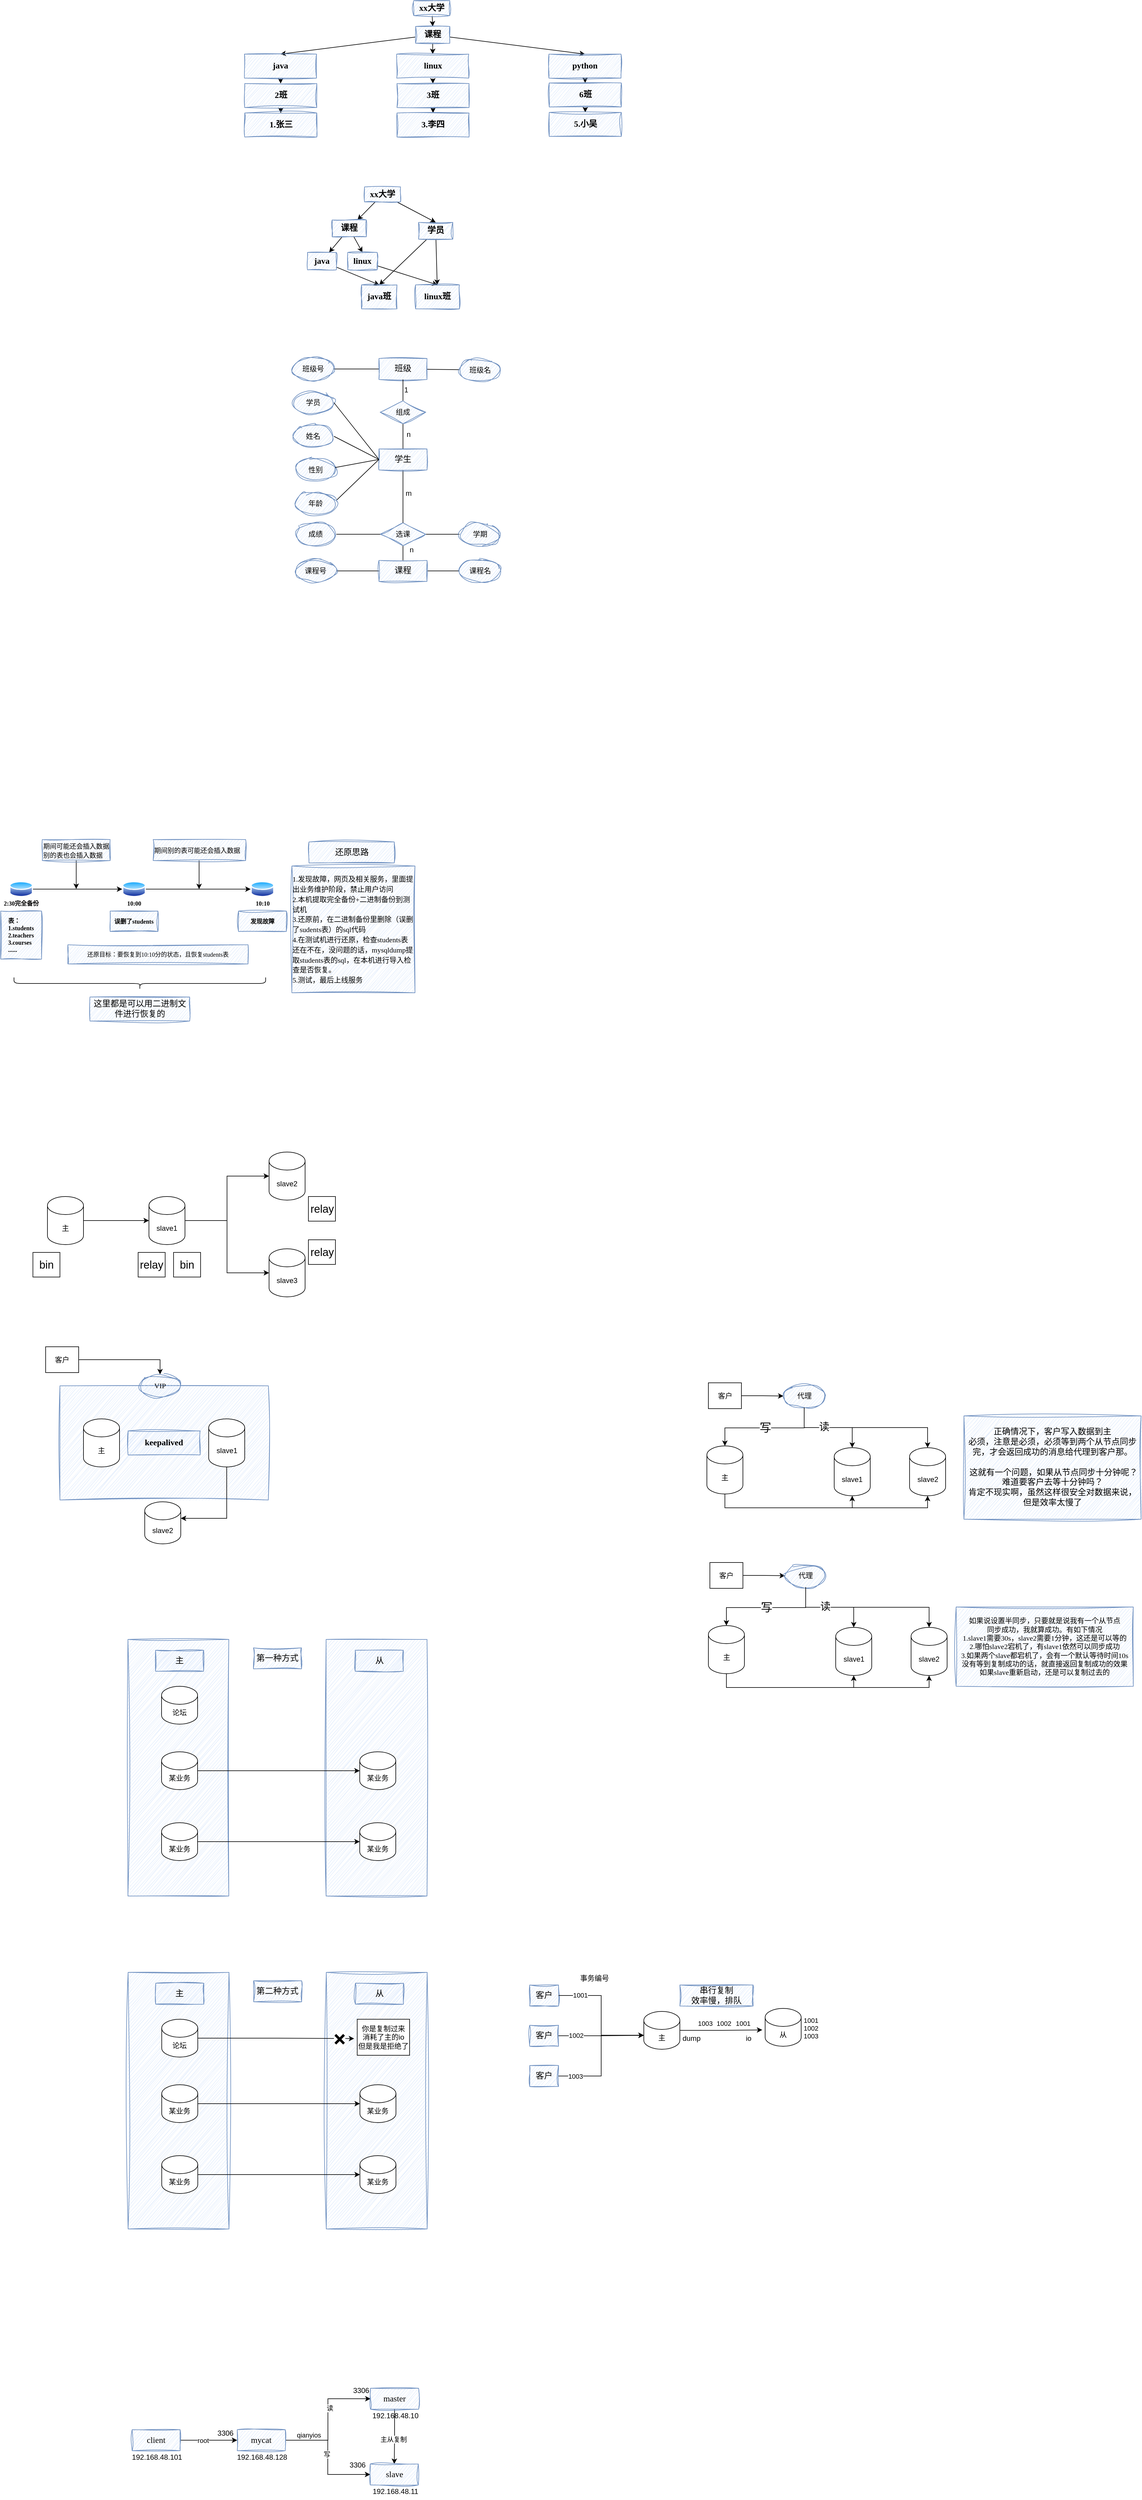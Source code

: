 <mxfile version="26.2.2">
  <diagram name="第 1 页" id="0SB0jY0fwp9yfyI5Y1j4">
    <mxGraphModel dx="1486" dy="757" grid="0" gridSize="10" guides="1" tooltips="1" connect="1" arrows="1" fold="1" page="0" pageScale="1" pageWidth="827" pageHeight="1169" math="0" shadow="0">
      <root>
        <mxCell id="0" />
        <mxCell id="1" parent="0" />
        <mxCell id="jzht-kHCqUEBSAn6AqQN-1" value="" style="rounded=0;whiteSpace=wrap;html=1;fillStyle=hatch;sketch=1;curveFitting=1;jiggle=2;fillColor=#dae8fc;strokeColor=#6c8ebf;movable=1;resizable=1;rotatable=1;deletable=1;editable=1;locked=0;connectable=1;" parent="1" vertex="1">
          <mxGeometry x="-554" y="2704" width="168" height="427" as="geometry" />
        </mxCell>
        <mxCell id="69OAuLODGtRhXHgqAaSa-18" value="" style="rounded=0;whiteSpace=wrap;html=1;fillStyle=hatch;sketch=1;curveFitting=1;jiggle=2;fillColor=#dae8fc;strokeColor=#6c8ebf;" parent="1" vertex="1">
          <mxGeometry x="-667.2" y="2282" width="347" height="190" as="geometry" />
        </mxCell>
        <mxCell id="KppMiTSRmkZkD_1ifvgz-9" style="edgeStyle=none;rounded=0;orthogonalLoop=1;jettySize=auto;html=1;entryX=0.5;entryY=0;entryDx=0;entryDy=0;fontFamily=Helvetica;fontSize=12;fontColor=default;" parent="1" source="KppMiTSRmkZkD_1ifvgz-1" target="KppMiTSRmkZkD_1ifvgz-2" edge="1">
          <mxGeometry relative="1" as="geometry" />
        </mxCell>
        <mxCell id="KppMiTSRmkZkD_1ifvgz-1" value="&lt;font style=&quot;font-size: 14px;&quot; face=&quot;幼圆&quot;&gt;&lt;b&gt;xx大学&lt;/b&gt;&lt;/font&gt;" style="rounded=0;whiteSpace=wrap;html=1;fillStyle=hatch;sketch=1;curveFitting=1;jiggle=2;fillColor=#dae8fc;strokeColor=#6c8ebf;" parent="1" vertex="1">
          <mxGeometry x="-78.03" y="-23" width="60" height="25" as="geometry" />
        </mxCell>
        <mxCell id="KppMiTSRmkZkD_1ifvgz-7" style="edgeStyle=none;rounded=0;orthogonalLoop=1;jettySize=auto;html=1;entryX=0.5;entryY=0;entryDx=0;entryDy=0;fontFamily=Helvetica;fontSize=12;fontColor=default;" parent="1" source="KppMiTSRmkZkD_1ifvgz-2" target="KppMiTSRmkZkD_1ifvgz-3" edge="1">
          <mxGeometry relative="1" as="geometry" />
        </mxCell>
        <mxCell id="KppMiTSRmkZkD_1ifvgz-8" style="edgeStyle=none;rounded=0;orthogonalLoop=1;jettySize=auto;html=1;entryX=0.5;entryY=0;entryDx=0;entryDy=0;fontFamily=Helvetica;fontSize=12;fontColor=default;" parent="1" source="KppMiTSRmkZkD_1ifvgz-2" target="KppMiTSRmkZkD_1ifvgz-5" edge="1">
          <mxGeometry relative="1" as="geometry" />
        </mxCell>
        <mxCell id="KppMiTSRmkZkD_1ifvgz-23" style="edgeStyle=none;rounded=0;orthogonalLoop=1;jettySize=auto;html=1;entryX=0.5;entryY=0;entryDx=0;entryDy=0;fontFamily=Helvetica;fontSize=12;fontColor=default;" parent="1" source="KppMiTSRmkZkD_1ifvgz-2" target="KppMiTSRmkZkD_1ifvgz-4" edge="1">
          <mxGeometry relative="1" as="geometry" />
        </mxCell>
        <mxCell id="KppMiTSRmkZkD_1ifvgz-2" value="&lt;font style=&quot;font-size: 14px;&quot; face=&quot;幼圆&quot;&gt;&lt;b&gt;课程&lt;/b&gt;&lt;/font&gt;" style="rounded=0;whiteSpace=wrap;html=1;fillStyle=hatch;sketch=1;curveFitting=1;jiggle=2;fillColor=#dae8fc;strokeColor=#6c8ebf;aspect=fixed;" parent="1" vertex="1">
          <mxGeometry x="-74.98" y="20" width="56.95" height="28" as="geometry" />
        </mxCell>
        <mxCell id="KppMiTSRmkZkD_1ifvgz-16" value="" style="edgeStyle=none;rounded=0;orthogonalLoop=1;jettySize=auto;html=1;fontFamily=Helvetica;fontSize=12;fontColor=default;" parent="1" source="KppMiTSRmkZkD_1ifvgz-3" target="KppMiTSRmkZkD_1ifvgz-10" edge="1">
          <mxGeometry relative="1" as="geometry" />
        </mxCell>
        <mxCell id="KppMiTSRmkZkD_1ifvgz-3" value="&lt;font style=&quot;font-size: 14px;&quot; face=&quot;幼圆&quot;&gt;&lt;b&gt;java&lt;/b&gt;&lt;/font&gt;" style="rounded=0;whiteSpace=wrap;html=1;fillStyle=hatch;sketch=1;curveFitting=1;jiggle=2;fillColor=#dae8fc;strokeColor=#6c8ebf;" parent="1" vertex="1">
          <mxGeometry x="-360" y="66" width="120" height="40" as="geometry" />
        </mxCell>
        <mxCell id="KppMiTSRmkZkD_1ifvgz-17" value="" style="edgeStyle=none;rounded=0;orthogonalLoop=1;jettySize=auto;html=1;fontFamily=Helvetica;fontSize=12;fontColor=default;" parent="1" source="KppMiTSRmkZkD_1ifvgz-4" target="KppMiTSRmkZkD_1ifvgz-11" edge="1">
          <mxGeometry relative="1" as="geometry" />
        </mxCell>
        <mxCell id="KppMiTSRmkZkD_1ifvgz-4" value="&lt;font style=&quot;font-size: 14px;&quot; face=&quot;幼圆&quot;&gt;&lt;b&gt;linux&lt;/b&gt;&lt;/font&gt;" style="rounded=0;whiteSpace=wrap;html=1;fillStyle=hatch;sketch=1;curveFitting=1;jiggle=2;fillColor=#dae8fc;strokeColor=#6c8ebf;" parent="1" vertex="1">
          <mxGeometry x="-106.5" y="66" width="120" height="40" as="geometry" />
        </mxCell>
        <mxCell id="KppMiTSRmkZkD_1ifvgz-18" value="" style="edgeStyle=none;rounded=0;orthogonalLoop=1;jettySize=auto;html=1;fontFamily=Helvetica;fontSize=12;fontColor=default;" parent="1" source="KppMiTSRmkZkD_1ifvgz-5" target="KppMiTSRmkZkD_1ifvgz-12" edge="1">
          <mxGeometry relative="1" as="geometry" />
        </mxCell>
        <mxCell id="KppMiTSRmkZkD_1ifvgz-5" value="&lt;font style=&quot;font-size: 14px;&quot; face=&quot;幼圆&quot;&gt;&lt;b&gt;python&lt;/b&gt;&lt;/font&gt;" style="rounded=0;whiteSpace=wrap;html=1;fillStyle=hatch;sketch=1;curveFitting=1;jiggle=2;fillColor=#dae8fc;strokeColor=#6c8ebf;" parent="1" vertex="1">
          <mxGeometry x="147" y="66" width="120" height="40" as="geometry" />
        </mxCell>
        <mxCell id="KppMiTSRmkZkD_1ifvgz-19" value="" style="edgeStyle=none;rounded=0;orthogonalLoop=1;jettySize=auto;html=1;fontFamily=Helvetica;fontSize=12;fontColor=default;" parent="1" source="KppMiTSRmkZkD_1ifvgz-10" target="KppMiTSRmkZkD_1ifvgz-13" edge="1">
          <mxGeometry relative="1" as="geometry" />
        </mxCell>
        <mxCell id="KppMiTSRmkZkD_1ifvgz-10" value="&lt;font style=&quot;font-size: 14px;&quot; face=&quot;幼圆&quot;&gt;&lt;b&gt;2班&lt;/b&gt;&lt;/font&gt;" style="rounded=0;whiteSpace=wrap;html=1;fillStyle=hatch;sketch=1;curveFitting=1;jiggle=2;fillColor=#dae8fc;strokeColor=#6c8ebf;" parent="1" vertex="1">
          <mxGeometry x="-359.5" y="115" width="120" height="40" as="geometry" />
        </mxCell>
        <mxCell id="KppMiTSRmkZkD_1ifvgz-20" value="" style="edgeStyle=none;rounded=0;orthogonalLoop=1;jettySize=auto;html=1;fontFamily=Helvetica;fontSize=12;fontColor=default;" parent="1" source="KppMiTSRmkZkD_1ifvgz-11" target="KppMiTSRmkZkD_1ifvgz-14" edge="1">
          <mxGeometry relative="1" as="geometry" />
        </mxCell>
        <mxCell id="KppMiTSRmkZkD_1ifvgz-11" value="&lt;font style=&quot;font-size: 14px;&quot; face=&quot;幼圆&quot;&gt;&lt;b&gt;3班&lt;/b&gt;&lt;/font&gt;" style="rounded=0;whiteSpace=wrap;html=1;fillStyle=hatch;sketch=1;curveFitting=1;jiggle=2;fillColor=#dae8fc;strokeColor=#6c8ebf;" parent="1" vertex="1">
          <mxGeometry x="-106" y="115" width="120" height="40" as="geometry" />
        </mxCell>
        <mxCell id="KppMiTSRmkZkD_1ifvgz-21" value="" style="edgeStyle=none;rounded=0;orthogonalLoop=1;jettySize=auto;html=1;fontFamily=Helvetica;fontSize=12;fontColor=default;" parent="1" source="KppMiTSRmkZkD_1ifvgz-12" target="KppMiTSRmkZkD_1ifvgz-15" edge="1">
          <mxGeometry relative="1" as="geometry" />
        </mxCell>
        <mxCell id="KppMiTSRmkZkD_1ifvgz-12" value="&lt;font style=&quot;font-size: 14px;&quot; face=&quot;幼圆&quot;&gt;&lt;b&gt;6班&lt;/b&gt;&lt;/font&gt;" style="rounded=0;whiteSpace=wrap;html=1;fillStyle=hatch;sketch=1;curveFitting=1;jiggle=2;fillColor=#dae8fc;strokeColor=#6c8ebf;" parent="1" vertex="1">
          <mxGeometry x="147.5" y="114" width="120" height="40" as="geometry" />
        </mxCell>
        <mxCell id="KppMiTSRmkZkD_1ifvgz-13" value="&lt;font style=&quot;font-size: 14px;&quot; face=&quot;幼圆&quot;&gt;&lt;b&gt;1.张三&lt;/b&gt;&lt;/font&gt;" style="rounded=0;whiteSpace=wrap;html=1;fillStyle=hatch;sketch=1;curveFitting=1;jiggle=2;fillColor=#dae8fc;strokeColor=#6c8ebf;" parent="1" vertex="1">
          <mxGeometry x="-359.5" y="164" width="120" height="40" as="geometry" />
        </mxCell>
        <mxCell id="KppMiTSRmkZkD_1ifvgz-14" value="&lt;font style=&quot;font-size: 14px;&quot; face=&quot;幼圆&quot;&gt;&lt;b&gt;3.李四&lt;/b&gt;&lt;/font&gt;" style="rounded=0;whiteSpace=wrap;html=1;fillStyle=hatch;sketch=1;curveFitting=1;jiggle=2;fillColor=#dae8fc;strokeColor=#6c8ebf;" parent="1" vertex="1">
          <mxGeometry x="-106" y="164" width="120" height="40" as="geometry" />
        </mxCell>
        <mxCell id="KppMiTSRmkZkD_1ifvgz-15" value="&lt;font style=&quot;font-size: 14px;&quot; face=&quot;幼圆&quot;&gt;&lt;b&gt;5.小吴&lt;/b&gt;&lt;/font&gt;" style="rounded=0;whiteSpace=wrap;html=1;fillStyle=hatch;sketch=1;curveFitting=1;jiggle=2;fillColor=#dae8fc;strokeColor=#6c8ebf;" parent="1" vertex="1">
          <mxGeometry x="147.5" y="163" width="120" height="40" as="geometry" />
        </mxCell>
        <mxCell id="KppMiTSRmkZkD_1ifvgz-29" style="edgeStyle=none;rounded=0;orthogonalLoop=1;jettySize=auto;html=1;fontFamily=Helvetica;fontSize=12;fontColor=default;" parent="1" source="KppMiTSRmkZkD_1ifvgz-24" target="KppMiTSRmkZkD_1ifvgz-25" edge="1">
          <mxGeometry relative="1" as="geometry" />
        </mxCell>
        <mxCell id="KppMiTSRmkZkD_1ifvgz-30" style="edgeStyle=none;rounded=0;orthogonalLoop=1;jettySize=auto;html=1;entryX=0.5;entryY=0;entryDx=0;entryDy=0;fontFamily=Helvetica;fontSize=12;fontColor=default;" parent="1" source="KppMiTSRmkZkD_1ifvgz-24" target="KppMiTSRmkZkD_1ifvgz-26" edge="1">
          <mxGeometry relative="1" as="geometry" />
        </mxCell>
        <mxCell id="KppMiTSRmkZkD_1ifvgz-24" value="&lt;font style=&quot;font-size: 14px;&quot; face=&quot;幼圆&quot;&gt;&lt;b&gt;xx大学&lt;/b&gt;&lt;/font&gt;" style="rounded=0;whiteSpace=wrap;html=1;fillStyle=hatch;sketch=1;curveFitting=1;jiggle=2;fillColor=#dae8fc;strokeColor=#6c8ebf;" parent="1" vertex="1">
          <mxGeometry x="-160" y="287" width="60" height="25" as="geometry" />
        </mxCell>
        <mxCell id="KppMiTSRmkZkD_1ifvgz-31" style="edgeStyle=none;rounded=0;orthogonalLoop=1;jettySize=auto;html=1;fontFamily=Helvetica;fontSize=12;fontColor=default;" parent="1" source="KppMiTSRmkZkD_1ifvgz-25" target="KppMiTSRmkZkD_1ifvgz-27" edge="1">
          <mxGeometry relative="1" as="geometry" />
        </mxCell>
        <mxCell id="KppMiTSRmkZkD_1ifvgz-32" style="edgeStyle=none;rounded=0;orthogonalLoop=1;jettySize=auto;html=1;entryX=0.5;entryY=0;entryDx=0;entryDy=0;fontFamily=Helvetica;fontSize=12;fontColor=default;" parent="1" source="KppMiTSRmkZkD_1ifvgz-25" target="KppMiTSRmkZkD_1ifvgz-28" edge="1">
          <mxGeometry relative="1" as="geometry" />
        </mxCell>
        <mxCell id="KppMiTSRmkZkD_1ifvgz-25" value="&lt;font style=&quot;font-size: 14px;&quot; face=&quot;幼圆&quot;&gt;&lt;b&gt;课程&lt;/b&gt;&lt;/font&gt;" style="rounded=0;whiteSpace=wrap;html=1;fillStyle=hatch;sketch=1;curveFitting=1;jiggle=2;fillColor=#dae8fc;strokeColor=#6c8ebf;aspect=fixed;" parent="1" vertex="1">
          <mxGeometry x="-214" y="342" width="56.95" height="28" as="geometry" />
        </mxCell>
        <mxCell id="KppMiTSRmkZkD_1ifvgz-40" style="edgeStyle=none;rounded=0;orthogonalLoop=1;jettySize=auto;html=1;entryX=0.5;entryY=0;entryDx=0;entryDy=0;fontFamily=Helvetica;fontSize=12;fontColor=default;" parent="1" source="KppMiTSRmkZkD_1ifvgz-26" target="KppMiTSRmkZkD_1ifvgz-34" edge="1">
          <mxGeometry relative="1" as="geometry" />
        </mxCell>
        <mxCell id="KppMiTSRmkZkD_1ifvgz-41" value="" style="edgeStyle=none;rounded=0;orthogonalLoop=1;jettySize=auto;html=1;fontFamily=Helvetica;fontSize=12;fontColor=default;" parent="1" source="KppMiTSRmkZkD_1ifvgz-26" target="KppMiTSRmkZkD_1ifvgz-37" edge="1">
          <mxGeometry relative="1" as="geometry" />
        </mxCell>
        <mxCell id="KppMiTSRmkZkD_1ifvgz-26" value="&lt;font style=&quot;font-size: 14px;&quot; face=&quot;幼圆&quot;&gt;&lt;b&gt;学员&lt;/b&gt;&lt;/font&gt;" style="rounded=0;whiteSpace=wrap;html=1;fillStyle=hatch;sketch=1;curveFitting=1;jiggle=2;fillColor=#dae8fc;strokeColor=#6c8ebf;aspect=fixed;" parent="1" vertex="1">
          <mxGeometry x="-70" y="346" width="56.95" height="28" as="geometry" />
        </mxCell>
        <mxCell id="KppMiTSRmkZkD_1ifvgz-38" style="edgeStyle=none;rounded=0;orthogonalLoop=1;jettySize=auto;html=1;entryX=0.5;entryY=0;entryDx=0;entryDy=0;fontFamily=Helvetica;fontSize=12;fontColor=default;" parent="1" source="KppMiTSRmkZkD_1ifvgz-27" target="KppMiTSRmkZkD_1ifvgz-34" edge="1">
          <mxGeometry relative="1" as="geometry" />
        </mxCell>
        <mxCell id="KppMiTSRmkZkD_1ifvgz-27" value="&lt;font style=&quot;font-size: 14px;&quot; face=&quot;幼圆&quot;&gt;&lt;b&gt;java&lt;/b&gt;&lt;/font&gt;" style="rounded=0;whiteSpace=wrap;html=1;fillStyle=hatch;sketch=1;curveFitting=1;jiggle=2;fillColor=#dae8fc;strokeColor=#6c8ebf;" parent="1" vertex="1">
          <mxGeometry x="-255" y="396" width="48" height="29" as="geometry" />
        </mxCell>
        <mxCell id="KppMiTSRmkZkD_1ifvgz-39" style="edgeStyle=none;rounded=0;orthogonalLoop=1;jettySize=auto;html=1;entryX=0.5;entryY=0;entryDx=0;entryDy=0;fontFamily=Helvetica;fontSize=12;fontColor=default;" parent="1" source="KppMiTSRmkZkD_1ifvgz-28" target="KppMiTSRmkZkD_1ifvgz-37" edge="1">
          <mxGeometry relative="1" as="geometry" />
        </mxCell>
        <mxCell id="KppMiTSRmkZkD_1ifvgz-28" value="&lt;font style=&quot;font-size: 14px;&quot; face=&quot;幼圆&quot;&gt;&lt;b&gt;linux&lt;/b&gt;&lt;/font&gt;" style="rounded=0;whiteSpace=wrap;html=1;fillStyle=hatch;sketch=1;curveFitting=1;jiggle=2;fillColor=#dae8fc;strokeColor=#6c8ebf;" parent="1" vertex="1">
          <mxGeometry x="-188" y="396" width="49" height="29" as="geometry" />
        </mxCell>
        <mxCell id="KppMiTSRmkZkD_1ifvgz-34" value="&lt;font face=&quot;幼圆&quot;&gt;&lt;span style=&quot;font-size: 14px;&quot;&gt;&lt;b&gt;java班&lt;/b&gt;&lt;/span&gt;&lt;/font&gt;" style="rounded=0;whiteSpace=wrap;html=1;fillStyle=hatch;sketch=1;curveFitting=1;jiggle=2;fillColor=#dae8fc;strokeColor=#6c8ebf;" parent="1" vertex="1">
          <mxGeometry x="-165" y="450" width="59" height="40" as="geometry" />
        </mxCell>
        <mxCell id="KppMiTSRmkZkD_1ifvgz-37" value="&lt;font face=&quot;幼圆&quot;&gt;&lt;span style=&quot;font-size: 14px;&quot;&gt;&lt;b&gt;linux班&lt;/b&gt;&lt;/span&gt;&lt;/font&gt;" style="rounded=0;whiteSpace=wrap;html=1;fillStyle=hatch;sketch=1;curveFitting=1;jiggle=2;fillColor=#dae8fc;strokeColor=#6c8ebf;" parent="1" vertex="1">
          <mxGeometry x="-74.98" y="450" width="73" height="40" as="geometry" />
        </mxCell>
        <mxCell id="KppMiTSRmkZkD_1ifvgz-64" style="edgeStyle=none;rounded=0;orthogonalLoop=1;jettySize=auto;html=1;exitX=1;exitY=0.5;exitDx=0;exitDy=0;fontFamily=Helvetica;fontSize=12;fontColor=default;endArrow=none;startFill=0;" parent="1" source="KppMiTSRmkZkD_1ifvgz-42" target="KppMiTSRmkZkD_1ifvgz-44" edge="1">
          <mxGeometry relative="1" as="geometry" />
        </mxCell>
        <mxCell id="KppMiTSRmkZkD_1ifvgz-42" value="&lt;font face=&quot;幼圆&quot;&gt;班级号&lt;/font&gt;" style="ellipse;whiteSpace=wrap;html=1;rounded=0;sketch=1;jiggle=2;fillStyle=hatch;curveFitting=1;strokeColor=#6c8ebf;align=center;verticalAlign=middle;fontFamily=Helvetica;fontSize=12;fontColor=default;fillColor=#dae8fc;" parent="1" vertex="1">
          <mxGeometry x="-280" y="571" width="69" height="38" as="geometry" />
        </mxCell>
        <mxCell id="KppMiTSRmkZkD_1ifvgz-71" style="edgeStyle=none;rounded=0;orthogonalLoop=1;jettySize=auto;html=1;exitX=1;exitY=0.5;exitDx=0;exitDy=0;fontFamily=Helvetica;fontSize=12;fontColor=default;endArrow=none;startFill=0;" parent="1" source="KppMiTSRmkZkD_1ifvgz-43" target="KppMiTSRmkZkD_1ifvgz-61" edge="1">
          <mxGeometry relative="1" as="geometry" />
        </mxCell>
        <mxCell id="KppMiTSRmkZkD_1ifvgz-72" style="edgeStyle=none;rounded=0;orthogonalLoop=1;jettySize=auto;html=1;exitX=0.5;exitY=1;exitDx=0;exitDy=0;entryX=0.5;entryY=0;entryDx=0;entryDy=0;fontFamily=Helvetica;fontSize=12;fontColor=default;endArrow=none;startFill=0;" parent="1" source="KppMiTSRmkZkD_1ifvgz-43" target="KppMiTSRmkZkD_1ifvgz-55" edge="1">
          <mxGeometry relative="1" as="geometry" />
        </mxCell>
        <mxCell id="KppMiTSRmkZkD_1ifvgz-43" value="&lt;font face=&quot;幼圆&quot;&gt;选课&lt;/font&gt;" style="rhombus;whiteSpace=wrap;html=1;rounded=0;sketch=1;jiggle=2;fillStyle=hatch;curveFitting=1;strokeColor=#6c8ebf;align=center;verticalAlign=middle;fontFamily=Helvetica;fontSize=12;fontColor=default;fillColor=#dae8fc;" parent="1" vertex="1">
          <mxGeometry x="-134.02" y="846" width="76" height="38" as="geometry" />
        </mxCell>
        <mxCell id="KppMiTSRmkZkD_1ifvgz-78" value="" style="edgeStyle=none;rounded=0;orthogonalLoop=1;jettySize=auto;html=1;fontFamily=Helvetica;fontSize=12;fontColor=default;endArrow=none;startFill=0;" parent="1" source="KppMiTSRmkZkD_1ifvgz-44" target="KppMiTSRmkZkD_1ifvgz-60" edge="1">
          <mxGeometry relative="1" as="geometry" />
        </mxCell>
        <mxCell id="KppMiTSRmkZkD_1ifvgz-44" value="&lt;font style=&quot;font-size: 14px;&quot; face=&quot;幼圆&quot;&gt;班级&lt;/font&gt;" style="rounded=0;whiteSpace=wrap;html=1;fillStyle=hatch;sketch=1;curveFitting=1;jiggle=2;fillColor=#dae8fc;strokeColor=#6c8ebf;" parent="1" vertex="1">
          <mxGeometry x="-136.02" y="572.5" width="80" height="35" as="geometry" />
        </mxCell>
        <mxCell id="KppMiTSRmkZkD_1ifvgz-49" value="&lt;font face=&quot;幼圆&quot;&gt;学员&lt;/font&gt;" style="ellipse;whiteSpace=wrap;html=1;rounded=0;sketch=1;jiggle=2;fillStyle=hatch;curveFitting=1;strokeColor=#6c8ebf;align=center;verticalAlign=middle;fontFamily=Helvetica;fontSize=12;fontColor=default;fillColor=#dae8fc;" parent="1" vertex="1">
          <mxGeometry x="-280" y="627" width="69" height="38" as="geometry" />
        </mxCell>
        <mxCell id="KppMiTSRmkZkD_1ifvgz-50" value="&lt;font face=&quot;幼圆&quot;&gt;姓名&lt;/font&gt;" style="ellipse;whiteSpace=wrap;html=1;rounded=0;sketch=1;jiggle=2;fillStyle=hatch;curveFitting=1;strokeColor=#6c8ebf;align=center;verticalAlign=middle;fontFamily=Helvetica;fontSize=12;fontColor=default;fillColor=#dae8fc;" parent="1" vertex="1">
          <mxGeometry x="-280" y="683" width="69" height="38" as="geometry" />
        </mxCell>
        <mxCell id="KppMiTSRmkZkD_1ifvgz-51" value="&lt;font face=&quot;幼圆&quot;&gt;性别&lt;/font&gt;" style="ellipse;whiteSpace=wrap;html=1;rounded=0;sketch=1;jiggle=2;fillStyle=hatch;curveFitting=1;strokeColor=#6c8ebf;align=center;verticalAlign=middle;fontFamily=Helvetica;fontSize=12;fontColor=default;fillColor=#dae8fc;" parent="1" vertex="1">
          <mxGeometry x="-276" y="739" width="69" height="38" as="geometry" />
        </mxCell>
        <mxCell id="KppMiTSRmkZkD_1ifvgz-52" value="&lt;font face=&quot;幼圆&quot;&gt;年龄&lt;/font&gt;" style="ellipse;whiteSpace=wrap;html=1;rounded=0;sketch=1;jiggle=2;fillStyle=hatch;curveFitting=1;strokeColor=#6c8ebf;align=center;verticalAlign=middle;fontFamily=Helvetica;fontSize=12;fontColor=default;fillColor=#dae8fc;" parent="1" vertex="1">
          <mxGeometry x="-276" y="795" width="69" height="38" as="geometry" />
        </mxCell>
        <mxCell id="KppMiTSRmkZkD_1ifvgz-70" style="edgeStyle=none;rounded=0;orthogonalLoop=1;jettySize=auto;html=1;exitX=1;exitY=0.5;exitDx=0;exitDy=0;entryX=0;entryY=0.5;entryDx=0;entryDy=0;fontFamily=Helvetica;fontSize=12;fontColor=default;endArrow=none;startFill=0;" parent="1" source="KppMiTSRmkZkD_1ifvgz-53" target="KppMiTSRmkZkD_1ifvgz-43" edge="1">
          <mxGeometry relative="1" as="geometry" />
        </mxCell>
        <mxCell id="KppMiTSRmkZkD_1ifvgz-53" value="&lt;font face=&quot;幼圆&quot;&gt;成绩&lt;/font&gt;" style="ellipse;whiteSpace=wrap;html=1;rounded=0;sketch=1;jiggle=2;fillStyle=hatch;curveFitting=1;strokeColor=#6c8ebf;align=center;verticalAlign=middle;fontFamily=Helvetica;fontSize=12;fontColor=default;fillColor=#dae8fc;" parent="1" vertex="1">
          <mxGeometry x="-276" y="846" width="69" height="38" as="geometry" />
        </mxCell>
        <mxCell id="KppMiTSRmkZkD_1ifvgz-73" value="" style="edgeStyle=none;rounded=0;orthogonalLoop=1;jettySize=auto;html=1;fontFamily=Helvetica;fontSize=12;fontColor=default;endArrow=none;startFill=0;" parent="1" source="KppMiTSRmkZkD_1ifvgz-54" target="KppMiTSRmkZkD_1ifvgz-55" edge="1">
          <mxGeometry relative="1" as="geometry" />
        </mxCell>
        <mxCell id="KppMiTSRmkZkD_1ifvgz-54" value="&lt;font face=&quot;幼圆&quot;&gt;课程号&lt;/font&gt;" style="ellipse;whiteSpace=wrap;html=1;rounded=0;sketch=1;jiggle=2;fillStyle=hatch;curveFitting=1;strokeColor=#6c8ebf;align=center;verticalAlign=middle;fontFamily=Helvetica;fontSize=12;fontColor=default;fillColor=#dae8fc;" parent="1" vertex="1">
          <mxGeometry x="-276" y="907" width="69" height="38" as="geometry" />
        </mxCell>
        <mxCell id="KppMiTSRmkZkD_1ifvgz-74" value="" style="edgeStyle=none;rounded=0;orthogonalLoop=1;jettySize=auto;html=1;fontFamily=Helvetica;fontSize=12;fontColor=default;endArrow=none;startFill=0;" parent="1" source="KppMiTSRmkZkD_1ifvgz-55" target="KppMiTSRmkZkD_1ifvgz-62" edge="1">
          <mxGeometry relative="1" as="geometry" />
        </mxCell>
        <mxCell id="KppMiTSRmkZkD_1ifvgz-55" value="&lt;font style=&quot;font-size: 14px;&quot; face=&quot;幼圆&quot;&gt;课程&lt;/font&gt;" style="rounded=0;whiteSpace=wrap;html=1;fillStyle=hatch;sketch=1;curveFitting=1;jiggle=2;fillColor=#dae8fc;strokeColor=#6c8ebf;" parent="1" vertex="1">
          <mxGeometry x="-136.02" y="908.5" width="80" height="35" as="geometry" />
        </mxCell>
        <mxCell id="KppMiTSRmkZkD_1ifvgz-66" style="edgeStyle=none;rounded=0;orthogonalLoop=1;jettySize=auto;html=1;exitX=0;exitY=0.5;exitDx=0;exitDy=0;entryX=1;entryY=0.5;entryDx=0;entryDy=0;fontFamily=Helvetica;fontSize=12;fontColor=default;endArrow=none;startFill=0;" parent="1" source="KppMiTSRmkZkD_1ifvgz-56" target="KppMiTSRmkZkD_1ifvgz-49" edge="1">
          <mxGeometry relative="1" as="geometry" />
        </mxCell>
        <mxCell id="KppMiTSRmkZkD_1ifvgz-67" style="edgeStyle=none;rounded=0;orthogonalLoop=1;jettySize=auto;html=1;exitX=0;exitY=0.5;exitDx=0;exitDy=0;entryX=1;entryY=0.5;entryDx=0;entryDy=0;fontFamily=Helvetica;fontSize=12;fontColor=default;endArrow=none;startFill=0;" parent="1" source="KppMiTSRmkZkD_1ifvgz-56" target="KppMiTSRmkZkD_1ifvgz-50" edge="1">
          <mxGeometry relative="1" as="geometry" />
        </mxCell>
        <mxCell id="KppMiTSRmkZkD_1ifvgz-75" value="" style="edgeStyle=none;rounded=0;orthogonalLoop=1;jettySize=auto;html=1;fontFamily=Helvetica;fontSize=12;fontColor=default;endArrow=none;startFill=0;" parent="1" source="KppMiTSRmkZkD_1ifvgz-56" target="KppMiTSRmkZkD_1ifvgz-43" edge="1">
          <mxGeometry relative="1" as="geometry" />
        </mxCell>
        <mxCell id="KppMiTSRmkZkD_1ifvgz-76" value="" style="edgeStyle=none;rounded=0;orthogonalLoop=1;jettySize=auto;html=1;fontFamily=Helvetica;fontSize=12;fontColor=default;endArrow=none;startFill=0;" parent="1" source="KppMiTSRmkZkD_1ifvgz-56" target="KppMiTSRmkZkD_1ifvgz-59" edge="1">
          <mxGeometry relative="1" as="geometry" />
        </mxCell>
        <mxCell id="KppMiTSRmkZkD_1ifvgz-56" value="&lt;font style=&quot;font-size: 14px;&quot; face=&quot;幼圆&quot;&gt;学生&lt;/font&gt;" style="rounded=0;whiteSpace=wrap;html=1;fillStyle=hatch;sketch=1;curveFitting=1;jiggle=2;fillColor=#dae8fc;strokeColor=#6c8ebf;" parent="1" vertex="1">
          <mxGeometry x="-136.02" y="723" width="80" height="35" as="geometry" />
        </mxCell>
        <mxCell id="KppMiTSRmkZkD_1ifvgz-77" value="" style="edgeStyle=none;rounded=0;orthogonalLoop=1;jettySize=auto;html=1;fontFamily=Helvetica;fontSize=12;fontColor=default;endArrow=none;startFill=0;" parent="1" source="KppMiTSRmkZkD_1ifvgz-59" target="KppMiTSRmkZkD_1ifvgz-44" edge="1">
          <mxGeometry relative="1" as="geometry" />
        </mxCell>
        <mxCell id="KppMiTSRmkZkD_1ifvgz-81" value="1" style="edgeLabel;html=1;align=center;verticalAlign=middle;resizable=0;points=[];rounded=0;sketch=1;jiggle=2;fillStyle=hatch;curveFitting=1;strokeColor=#6c8ebf;fontFamily=Helvetica;fontSize=12;fontColor=default;fillColor=#dae8fc;" parent="KppMiTSRmkZkD_1ifvgz-77" vertex="1" connectable="0">
          <mxGeometry x="0.041" y="-5" relative="1" as="geometry">
            <mxPoint as="offset" />
          </mxGeometry>
        </mxCell>
        <mxCell id="KppMiTSRmkZkD_1ifvgz-59" value="&lt;font face=&quot;幼圆&quot;&gt;组成&lt;/font&gt;" style="rhombus;whiteSpace=wrap;html=1;rounded=0;sketch=1;jiggle=2;fillStyle=hatch;curveFitting=1;strokeColor=#6c8ebf;align=center;verticalAlign=middle;fontFamily=Helvetica;fontSize=12;fontColor=default;fillColor=#dae8fc;" parent="1" vertex="1">
          <mxGeometry x="-134.02" y="643" width="76" height="38" as="geometry" />
        </mxCell>
        <mxCell id="KppMiTSRmkZkD_1ifvgz-60" value="&lt;font face=&quot;幼圆&quot;&gt;班级名&lt;/font&gt;" style="ellipse;whiteSpace=wrap;html=1;rounded=0;sketch=1;jiggle=2;fillStyle=hatch;curveFitting=1;strokeColor=#6c8ebf;align=center;verticalAlign=middle;fontFamily=Helvetica;fontSize=12;fontColor=default;fillColor=#dae8fc;" parent="1" vertex="1">
          <mxGeometry x="-1.98" y="572.5" width="69" height="38" as="geometry" />
        </mxCell>
        <mxCell id="KppMiTSRmkZkD_1ifvgz-61" value="&lt;font face=&quot;幼圆&quot;&gt;学期&lt;/font&gt;" style="ellipse;whiteSpace=wrap;html=1;rounded=0;sketch=1;jiggle=2;fillStyle=hatch;curveFitting=1;strokeColor=#6c8ebf;align=center;verticalAlign=middle;fontFamily=Helvetica;fontSize=12;fontColor=default;fillColor=#dae8fc;" parent="1" vertex="1">
          <mxGeometry x="-1.98" y="846" width="69" height="38" as="geometry" />
        </mxCell>
        <mxCell id="KppMiTSRmkZkD_1ifvgz-62" value="&lt;font face=&quot;幼圆&quot;&gt;课程名&lt;/font&gt;" style="ellipse;whiteSpace=wrap;html=1;rounded=0;sketch=1;jiggle=2;fillStyle=hatch;curveFitting=1;strokeColor=#6c8ebf;align=center;verticalAlign=middle;fontFamily=Helvetica;fontSize=12;fontColor=default;fillColor=#dae8fc;" parent="1" vertex="1">
          <mxGeometry x="-1.98" y="907" width="69" height="38" as="geometry" />
        </mxCell>
        <mxCell id="KppMiTSRmkZkD_1ifvgz-68" style="edgeStyle=none;rounded=0;orthogonalLoop=1;jettySize=auto;html=1;exitX=0;exitY=0.5;exitDx=0;exitDy=0;entryX=0.97;entryY=0.396;entryDx=0;entryDy=0;entryPerimeter=0;fontFamily=Helvetica;fontSize=12;fontColor=default;endArrow=none;startFill=0;" parent="1" source="KppMiTSRmkZkD_1ifvgz-56" target="KppMiTSRmkZkD_1ifvgz-51" edge="1">
          <mxGeometry relative="1" as="geometry" />
        </mxCell>
        <mxCell id="KppMiTSRmkZkD_1ifvgz-69" style="edgeStyle=none;rounded=0;orthogonalLoop=1;jettySize=auto;html=1;exitX=0;exitY=0.5;exitDx=0;exitDy=0;entryX=1.014;entryY=0.336;entryDx=0;entryDy=0;entryPerimeter=0;fontFamily=Helvetica;fontSize=12;fontColor=default;endArrow=none;startFill=0;" parent="1" source="KppMiTSRmkZkD_1ifvgz-56" target="KppMiTSRmkZkD_1ifvgz-52" edge="1">
          <mxGeometry relative="1" as="geometry" />
        </mxCell>
        <mxCell id="KppMiTSRmkZkD_1ifvgz-83" value="n" style="text;html=1;align=center;verticalAlign=middle;resizable=0;points=[];autosize=1;strokeColor=none;fillColor=none;fontFamily=Helvetica;fontSize=12;fontColor=default;" parent="1" vertex="1">
          <mxGeometry x="-100" y="686" width="25" height="26" as="geometry" />
        </mxCell>
        <mxCell id="KppMiTSRmkZkD_1ifvgz-84" value="m" style="text;html=1;align=center;verticalAlign=middle;resizable=0;points=[];autosize=1;strokeColor=none;fillColor=none;fontFamily=Helvetica;fontSize=12;fontColor=default;" parent="1" vertex="1">
          <mxGeometry x="-101" y="784" width="28" height="26" as="geometry" />
        </mxCell>
        <mxCell id="KppMiTSRmkZkD_1ifvgz-85" value="n" style="text;html=1;align=center;verticalAlign=middle;resizable=0;points=[];autosize=1;strokeColor=none;fillColor=none;fontFamily=Helvetica;fontSize=12;fontColor=default;" parent="1" vertex="1">
          <mxGeometry x="-95" y="878" width="25" height="26" as="geometry" />
        </mxCell>
        <mxCell id="oR8_pFtXiHCQQDooQxgQ-13" style="edgeStyle=orthogonalEdgeStyle;rounded=0;orthogonalLoop=1;jettySize=auto;html=1;entryX=0;entryY=0.5;entryDx=0;entryDy=0;" parent="1" source="oR8_pFtXiHCQQDooQxgQ-1" target="oR8_pFtXiHCQQDooQxgQ-10" edge="1">
          <mxGeometry relative="1" as="geometry" />
        </mxCell>
        <mxCell id="oR8_pFtXiHCQQDooQxgQ-1" value="" style="image;aspect=fixed;perimeter=ellipsePerimeter;html=1;align=center;shadow=0;dashed=0;spacingTop=3;image=img/lib/active_directory/database.svg;" parent="1" vertex="1">
          <mxGeometry x="-751.39" y="1441" width="39.19" height="29" as="geometry" />
        </mxCell>
        <mxCell id="oR8_pFtXiHCQQDooQxgQ-3" value="&lt;div&gt;&lt;font style=&quot;line-height: 70%;&quot;&gt;2:30完全备份&lt;/font&gt;&lt;/div&gt;" style="text;strokeColor=none;fillColor=none;html=1;fontSize=10;fontStyle=1;verticalAlign=middle;align=center;fontColor=default;fontFamily=幼圆;" parent="1" vertex="1">
          <mxGeometry x="-767" y="1470" width="70.4" height="18" as="geometry" />
        </mxCell>
        <mxCell id="oR8_pFtXiHCQQDooQxgQ-9" value="&lt;div style=&quot;font-family: 幼圆; font-size: 10px; font-weight: 700; text-align: left; text-wrap-mode: nowrap;&quot;&gt;&lt;font style=&quot;line-height: 7px;&quot;&gt;表：&lt;/font&gt;&lt;/div&gt;&lt;div style=&quot;font-family: 幼圆; font-size: 10px; font-weight: 700; text-align: left; text-wrap-mode: nowrap;&quot;&gt;&lt;font style=&quot;line-height: 7px;&quot;&gt;1.students&lt;/font&gt;&lt;/div&gt;&lt;div style=&quot;font-family: 幼圆; font-size: 10px; font-weight: 700; text-align: left; text-wrap-mode: nowrap;&quot;&gt;&lt;font style=&quot;line-height: 7px;&quot;&gt;2.teachers&lt;/font&gt;&lt;/div&gt;&lt;div style=&quot;font-family: 幼圆; font-size: 10px; font-weight: 700; text-align: left; text-wrap-mode: nowrap;&quot;&gt;&lt;font style=&quot;line-height: 7px;&quot;&gt;3.courses&lt;/font&gt;&lt;/div&gt;&lt;div style=&quot;font-family: 幼圆; font-size: 10px; font-weight: 700; text-align: left; text-wrap-mode: nowrap;&quot;&gt;&lt;font style=&quot;line-height: 7px;&quot;&gt;......&lt;/font&gt;&lt;/div&gt;" style="rounded=0;whiteSpace=wrap;html=1;fillStyle=hatch;sketch=1;curveFitting=1;jiggle=2;fillColor=#dae8fc;strokeColor=#6c8ebf;" parent="1" vertex="1">
          <mxGeometry x="-765.8" y="1492" width="68" height="80" as="geometry" />
        </mxCell>
        <mxCell id="oR8_pFtXiHCQQDooQxgQ-19" style="edgeStyle=orthogonalEdgeStyle;rounded=0;orthogonalLoop=1;jettySize=auto;html=1;entryX=0;entryY=0.5;entryDx=0;entryDy=0;" parent="1" source="oR8_pFtXiHCQQDooQxgQ-10" target="oR8_pFtXiHCQQDooQxgQ-16" edge="1">
          <mxGeometry relative="1" as="geometry" />
        </mxCell>
        <mxCell id="oR8_pFtXiHCQQDooQxgQ-10" value="" style="image;aspect=fixed;perimeter=ellipsePerimeter;html=1;align=center;shadow=0;dashed=0;spacingTop=3;image=img/lib/active_directory/database.svg;" parent="1" vertex="1">
          <mxGeometry x="-563.39" y="1441" width="39.19" height="29" as="geometry" />
        </mxCell>
        <mxCell id="oR8_pFtXiHCQQDooQxgQ-11" value="&lt;div&gt;&lt;font style=&quot;line-height: 70%;&quot;&gt;10:00&lt;/font&gt;&lt;/div&gt;" style="text;strokeColor=none;fillColor=none;html=1;fontSize=10;fontStyle=1;verticalAlign=middle;align=center;fontColor=default;fontFamily=幼圆;" parent="1" vertex="1">
          <mxGeometry x="-579" y="1470" width="70.4" height="18" as="geometry" />
        </mxCell>
        <mxCell id="oR8_pFtXiHCQQDooQxgQ-12" value="&lt;div style=&quot;font-family: 幼圆; font-size: 10px; font-weight: 700; text-align: left; text-wrap-mode: nowrap;&quot;&gt;误删了students&lt;/div&gt;" style="rounded=0;whiteSpace=wrap;html=1;fillStyle=hatch;sketch=1;curveFitting=1;jiggle=2;fillColor=#dae8fc;strokeColor=#6c8ebf;" parent="1" vertex="1">
          <mxGeometry x="-583.6" y="1492" width="79.6" height="34" as="geometry" />
        </mxCell>
        <mxCell id="oR8_pFtXiHCQQDooQxgQ-15" style="edgeStyle=orthogonalEdgeStyle;rounded=0;orthogonalLoop=1;jettySize=auto;html=1;" parent="1" source="oR8_pFtXiHCQQDooQxgQ-14" edge="1">
          <mxGeometry relative="1" as="geometry">
            <mxPoint x="-640.1" y="1455.222" as="targetPoint" />
          </mxGeometry>
        </mxCell>
        <mxCell id="oR8_pFtXiHCQQDooQxgQ-14" value="&lt;font style=&quot;font-size: 11px;&quot; face=&quot;幼圆&quot;&gt;期间可能还会插入数据&lt;/font&gt;&lt;div&gt;&lt;font style=&quot;font-size: 11px;&quot; face=&quot;幼圆&quot;&gt;别的表也会插入数据&lt;/font&gt;&lt;/div&gt;" style="rounded=0;whiteSpace=wrap;html=1;fillStyle=hatch;sketch=1;curveFitting=1;jiggle=2;fillColor=#dae8fc;strokeColor=#6c8ebf;align=left;" parent="1" vertex="1">
          <mxGeometry x="-696.6" y="1373" width="113" height="35" as="geometry" />
        </mxCell>
        <mxCell id="oR8_pFtXiHCQQDooQxgQ-16" value="" style="image;aspect=fixed;perimeter=ellipsePerimeter;html=1;align=center;shadow=0;dashed=0;spacingTop=3;image=img/lib/active_directory/database.svg;" parent="1" vertex="1">
          <mxGeometry x="-349.59" y="1441" width="39.19" height="29" as="geometry" />
        </mxCell>
        <mxCell id="oR8_pFtXiHCQQDooQxgQ-17" value="&lt;div&gt;&lt;font style=&quot;line-height: 70%;&quot;&gt;10:10&lt;/font&gt;&lt;/div&gt;" style="text;strokeColor=none;fillColor=none;html=1;fontSize=10;fontStyle=1;verticalAlign=middle;align=center;fontColor=default;fontFamily=幼圆;" parent="1" vertex="1">
          <mxGeometry x="-365.2" y="1470" width="70.4" height="18" as="geometry" />
        </mxCell>
        <mxCell id="oR8_pFtXiHCQQDooQxgQ-18" value="&lt;div style=&quot;font-family: 幼圆; font-size: 10px; font-weight: 700; text-align: left; text-wrap-mode: nowrap;&quot;&gt;发现故障&lt;/div&gt;" style="rounded=0;whiteSpace=wrap;html=1;fillStyle=hatch;sketch=1;curveFitting=1;jiggle=2;fillColor=#dae8fc;strokeColor=#6c8ebf;" parent="1" vertex="1">
          <mxGeometry x="-369.8" y="1492" width="79.6" height="34" as="geometry" />
        </mxCell>
        <mxCell id="oR8_pFtXiHCQQDooQxgQ-21" style="edgeStyle=orthogonalEdgeStyle;rounded=0;orthogonalLoop=1;jettySize=auto;html=1;" parent="1" source="oR8_pFtXiHCQQDooQxgQ-20" edge="1">
          <mxGeometry relative="1" as="geometry">
            <mxPoint x="-435.5" y="1455.54" as="targetPoint" />
          </mxGeometry>
        </mxCell>
        <mxCell id="oR8_pFtXiHCQQDooQxgQ-20" value="&lt;font style=&quot;font-size: 11px;&quot; face=&quot;幼圆&quot;&gt;期间&lt;/font&gt;&lt;span style=&quot;font-family: 幼圆; font-size: 11px;&quot;&gt;别的表&lt;/span&gt;&lt;font style=&quot;font-size: 11px;&quot; face=&quot;幼圆&quot;&gt;可能还会插入数据&lt;/font&gt;" style="rounded=0;whiteSpace=wrap;html=1;fillStyle=hatch;sketch=1;curveFitting=1;jiggle=2;fillColor=#dae8fc;strokeColor=#6c8ebf;align=left;" parent="1" vertex="1">
          <mxGeometry x="-512" y="1373" width="154" height="35" as="geometry" />
        </mxCell>
        <mxCell id="oR8_pFtXiHCQQDooQxgQ-22" value="&lt;font style=&quot;font-size: 10px;&quot; face=&quot;幼圆&quot;&gt;还原目标：要恢复到10:10分的状态，且恢复students表&lt;/font&gt;" style="rounded=0;whiteSpace=wrap;html=1;fillStyle=hatch;sketch=1;curveFitting=1;jiggle=2;fillColor=#dae8fc;strokeColor=#6c8ebf;" parent="1" vertex="1">
          <mxGeometry x="-654" y="1548" width="300" height="32" as="geometry" />
        </mxCell>
        <mxCell id="oR8_pFtXiHCQQDooQxgQ-23" value="&lt;font style=&quot;font-size: 14px;&quot; face=&quot;幼圆&quot;&gt;还原思路&lt;/font&gt;" style="rounded=0;whiteSpace=wrap;html=1;fillStyle=hatch;sketch=1;curveFitting=1;jiggle=2;fillColor=#dae8fc;strokeColor=#6c8ebf;" parent="1" vertex="1">
          <mxGeometry x="-252.5" y="1377" width="142" height="35" as="geometry" />
        </mxCell>
        <mxCell id="oR8_pFtXiHCQQDooQxgQ-24" value="&lt;div style=&quot;line-height: 140%;&quot;&gt;&lt;div style=&quot;text-align: left;&quot;&gt;&lt;span style=&quot;font-family: 幼圆; background-color: transparent; color: light-dark(rgb(0, 0, 0), rgb(255, 255, 255));&quot;&gt;&lt;font&gt;1.发现故障，网页及相关服务，里面提出业务维护阶段，禁止用户访问&lt;/font&gt;&lt;/span&gt;&lt;/div&gt;&lt;div style=&quot;text-align: left;&quot;&gt;&lt;span style=&quot;font-family: 幼圆; background-color: transparent; color: light-dark(rgb(0, 0, 0), rgb(255, 255, 255));&quot;&gt;&lt;font&gt;2.本机提取完全备份+二进制备份到测试机&lt;/font&gt;&lt;/span&gt;&lt;/div&gt;&lt;div style=&quot;text-align: left;&quot;&gt;&lt;span style=&quot;font-family: 幼圆; background-color: transparent; color: light-dark(rgb(0, 0, 0), rgb(255, 255, 255));&quot;&gt;&lt;font&gt;3.&lt;/font&gt;&lt;/span&gt;&lt;span style=&quot;font-family: 幼圆; background-color: transparent; color: light-dark(rgb(0, 0, 0), rgb(255, 255, 255));&quot;&gt;还原前，在二进制备份里删除（误删了sudents表）的sql代码&lt;/span&gt;&lt;/div&gt;&lt;div style=&quot;text-align: left;&quot;&gt;&lt;span style=&quot;font-family: 幼圆; background-color: transparent; color: light-dark(rgb(0, 0, 0), rgb(255, 255, 255));&quot;&gt;4.在测试机进行还原，检查students表还在不在，没问题的话，mysqldump提取students表的sql，在本机进行导入检查是否恢复。&lt;/span&gt;&lt;/div&gt;&lt;div style=&quot;text-align: left;&quot;&gt;&lt;span style=&quot;font-family: 幼圆; background-color: transparent; color: light-dark(rgb(0, 0, 0), rgb(255, 255, 255));&quot;&gt;5.测试，最后上线服务&lt;/span&gt;&lt;/div&gt;&lt;div style=&quot;text-align: left;&quot;&gt;&lt;/div&gt;&lt;/div&gt;" style="rounded=0;whiteSpace=wrap;html=1;fillStyle=hatch;sketch=1;curveFitting=1;jiggle=2;fillColor=#dae8fc;strokeColor=#6c8ebf;" parent="1" vertex="1">
          <mxGeometry x="-281" y="1417" width="205" height="211" as="geometry" />
        </mxCell>
        <mxCell id="oR8_pFtXiHCQQDooQxgQ-25" value="" style="shape=curlyBracket;whiteSpace=wrap;html=1;rounded=1;flipH=1;labelPosition=right;verticalLabelPosition=middle;align=left;verticalAlign=middle;rotation=90;" parent="1" vertex="1">
          <mxGeometry x="-544.2" y="1403" width="20" height="419" as="geometry" />
        </mxCell>
        <mxCell id="oR8_pFtXiHCQQDooQxgQ-26" value="&lt;font style=&quot;font-size: 14px;&quot; face=&quot;幼圆&quot;&gt;这里都是可以用二进制文件进行恢复的&lt;/font&gt;" style="rounded=0;whiteSpace=wrap;html=1;fillStyle=hatch;sketch=1;curveFitting=1;jiggle=2;fillColor=#dae8fc;strokeColor=#6c8ebf;" parent="1" vertex="1">
          <mxGeometry x="-617.2" y="1635" width="166" height="40" as="geometry" />
        </mxCell>
        <mxCell id="69OAuLODGtRhXHgqAaSa-5" value="" style="edgeStyle=orthogonalEdgeStyle;rounded=0;orthogonalLoop=1;jettySize=auto;html=1;" parent="1" source="69OAuLODGtRhXHgqAaSa-1" target="69OAuLODGtRhXHgqAaSa-2" edge="1">
          <mxGeometry relative="1" as="geometry" />
        </mxCell>
        <mxCell id="69OAuLODGtRhXHgqAaSa-1" value="主" style="shape=cylinder3;whiteSpace=wrap;html=1;boundedLbl=1;backgroundOutline=1;size=15;" parent="1" vertex="1">
          <mxGeometry x="-688" y="1967" width="60" height="80" as="geometry" />
        </mxCell>
        <mxCell id="69OAuLODGtRhXHgqAaSa-2" value="slave1" style="shape=cylinder3;whiteSpace=wrap;html=1;boundedLbl=1;backgroundOutline=1;size=15;" parent="1" vertex="1">
          <mxGeometry x="-519" y="1967" width="60" height="80" as="geometry" />
        </mxCell>
        <mxCell id="69OAuLODGtRhXHgqAaSa-3" value="slave2" style="shape=cylinder3;whiteSpace=wrap;html=1;boundedLbl=1;backgroundOutline=1;size=15;" parent="1" vertex="1">
          <mxGeometry x="-319" y="1893" width="60" height="80" as="geometry" />
        </mxCell>
        <mxCell id="69OAuLODGtRhXHgqAaSa-4" value="slave3" style="shape=cylinder3;whiteSpace=wrap;html=1;boundedLbl=1;backgroundOutline=1;size=15;" parent="1" vertex="1">
          <mxGeometry x="-319" y="2054" width="60" height="80" as="geometry" />
        </mxCell>
        <mxCell id="69OAuLODGtRhXHgqAaSa-6" style="edgeStyle=orthogonalEdgeStyle;rounded=0;orthogonalLoop=1;jettySize=auto;html=1;entryX=0;entryY=0.5;entryDx=0;entryDy=0;entryPerimeter=0;" parent="1" source="69OAuLODGtRhXHgqAaSa-2" target="69OAuLODGtRhXHgqAaSa-3" edge="1">
          <mxGeometry relative="1" as="geometry" />
        </mxCell>
        <mxCell id="69OAuLODGtRhXHgqAaSa-7" style="edgeStyle=orthogonalEdgeStyle;rounded=0;orthogonalLoop=1;jettySize=auto;html=1;entryX=0;entryY=0.5;entryDx=0;entryDy=0;entryPerimeter=0;" parent="1" source="69OAuLODGtRhXHgqAaSa-2" target="69OAuLODGtRhXHgqAaSa-4" edge="1">
          <mxGeometry relative="1" as="geometry" />
        </mxCell>
        <mxCell id="69OAuLODGtRhXHgqAaSa-8" value="&lt;font style=&quot;font-size: 18px;&quot;&gt;bin&lt;/font&gt;" style="rounded=0;whiteSpace=wrap;html=1;" parent="1" vertex="1">
          <mxGeometry x="-712.2" y="2060" width="45" height="41" as="geometry" />
        </mxCell>
        <mxCell id="69OAuLODGtRhXHgqAaSa-9" value="&lt;font style=&quot;font-size: 18px;&quot;&gt;relay&lt;/font&gt;" style="rounded=0;whiteSpace=wrap;html=1;" parent="1" vertex="1">
          <mxGeometry x="-537" y="2060" width="45" height="41" as="geometry" />
        </mxCell>
        <mxCell id="69OAuLODGtRhXHgqAaSa-10" value="&lt;font style=&quot;font-size: 18px;&quot;&gt;bin&lt;/font&gt;" style="rounded=0;whiteSpace=wrap;html=1;" parent="1" vertex="1">
          <mxGeometry x="-478" y="2060" width="45" height="41" as="geometry" />
        </mxCell>
        <mxCell id="69OAuLODGtRhXHgqAaSa-11" value="&lt;font style=&quot;font-size: 18px;&quot;&gt;relay&lt;/font&gt;" style="rounded=0;whiteSpace=wrap;html=1;" parent="1" vertex="1">
          <mxGeometry x="-253.5" y="1967" width="45" height="41" as="geometry" />
        </mxCell>
        <mxCell id="69OAuLODGtRhXHgqAaSa-14" value="&lt;font style=&quot;font-size: 18px;&quot;&gt;relay&lt;/font&gt;" style="rounded=0;whiteSpace=wrap;html=1;" parent="1" vertex="1">
          <mxGeometry x="-253.5" y="2039" width="45" height="41" as="geometry" />
        </mxCell>
        <mxCell id="69OAuLODGtRhXHgqAaSa-16" value="主" style="shape=cylinder3;whiteSpace=wrap;html=1;boundedLbl=1;backgroundOutline=1;size=15;" parent="1" vertex="1">
          <mxGeometry x="-628" y="2337" width="60" height="80" as="geometry" />
        </mxCell>
        <mxCell id="69OAuLODGtRhXHgqAaSa-17" value="slave1" style="shape=cylinder3;whiteSpace=wrap;html=1;boundedLbl=1;backgroundOutline=1;size=15;" parent="1" vertex="1">
          <mxGeometry x="-419.5" y="2337" width="60" height="80" as="geometry" />
        </mxCell>
        <mxCell id="69OAuLODGtRhXHgqAaSa-21" style="edgeStyle=orthogonalEdgeStyle;rounded=0;orthogonalLoop=1;jettySize=auto;html=1;" parent="1" source="69OAuLODGtRhXHgqAaSa-19" target="69OAuLODGtRhXHgqAaSa-20" edge="1">
          <mxGeometry relative="1" as="geometry" />
        </mxCell>
        <mxCell id="69OAuLODGtRhXHgqAaSa-19" value="客户" style="rounded=0;whiteSpace=wrap;html=1;" parent="1" vertex="1">
          <mxGeometry x="-691" y="2217" width="55" height="43" as="geometry" />
        </mxCell>
        <mxCell id="69OAuLODGtRhXHgqAaSa-20" value="&lt;font face=&quot;幼圆&quot;&gt;VIP&lt;/font&gt;" style="ellipse;whiteSpace=wrap;html=1;rounded=0;sketch=1;jiggle=2;fillStyle=hatch;curveFitting=1;strokeColor=#6c8ebf;align=center;verticalAlign=middle;fontFamily=Helvetica;fontSize=12;fontColor=default;fillColor=#dae8fc;" parent="1" vertex="1">
          <mxGeometry x="-535" y="2263" width="69" height="38" as="geometry" />
        </mxCell>
        <mxCell id="69OAuLODGtRhXHgqAaSa-22" value="&lt;font style=&quot;font-size: 14px;&quot; face=&quot;幼圆&quot;&gt;&lt;b&gt;keepalived&lt;/b&gt;&lt;/font&gt;" style="rounded=0;whiteSpace=wrap;html=1;fillStyle=hatch;sketch=1;curveFitting=1;jiggle=2;fillColor=#dae8fc;strokeColor=#6c8ebf;" parent="1" vertex="1">
          <mxGeometry x="-553.7" y="2357" width="120" height="40" as="geometry" />
        </mxCell>
        <mxCell id="69OAuLODGtRhXHgqAaSa-23" value="slave2" style="shape=cylinder3;whiteSpace=wrap;html=1;boundedLbl=1;backgroundOutline=1;size=15;" parent="1" vertex="1">
          <mxGeometry x="-526" y="2475" width="60" height="70" as="geometry" />
        </mxCell>
        <mxCell id="69OAuLODGtRhXHgqAaSa-24" style="edgeStyle=orthogonalEdgeStyle;rounded=0;orthogonalLoop=1;jettySize=auto;html=1;entryX=1;entryY=0;entryDx=0;entryDy=27.5;entryPerimeter=0;exitX=0.5;exitY=1;exitDx=0;exitDy=0;exitPerimeter=0;" parent="1" source="69OAuLODGtRhXHgqAaSa-17" target="69OAuLODGtRhXHgqAaSa-23" edge="1">
          <mxGeometry relative="1" as="geometry" />
        </mxCell>
        <mxCell id="-nlYo8K1EoG4RUpwnK-1-16" style="edgeStyle=orthogonalEdgeStyle;rounded=0;orthogonalLoop=1;jettySize=auto;html=1;" parent="1" source="-nlYo8K1EoG4RUpwnK-1-1" target="-nlYo8K1EoG4RUpwnK-1-2" edge="1">
          <mxGeometry relative="1" as="geometry" />
        </mxCell>
        <mxCell id="-nlYo8K1EoG4RUpwnK-1-1" value="客户" style="rounded=0;whiteSpace=wrap;html=1;" parent="1" vertex="1">
          <mxGeometry x="412.5" y="2277" width="55" height="43" as="geometry" />
        </mxCell>
        <mxCell id="-nlYo8K1EoG4RUpwnK-1-2" value="&lt;font face=&quot;幼圆&quot;&gt;代理&lt;/font&gt;" style="ellipse;whiteSpace=wrap;html=1;rounded=0;sketch=1;jiggle=2;fillStyle=hatch;curveFitting=1;strokeColor=#6c8ebf;align=center;verticalAlign=middle;fontFamily=Helvetica;fontSize=12;fontColor=default;fillColor=#dae8fc;" parent="1" vertex="1">
          <mxGeometry x="537.52" y="2280" width="69" height="38" as="geometry" />
        </mxCell>
        <mxCell id="-nlYo8K1EoG4RUpwnK-1-3" value="主" style="shape=cylinder3;whiteSpace=wrap;html=1;boundedLbl=1;backgroundOutline=1;size=15;" parent="1" vertex="1">
          <mxGeometry x="410" y="2382" width="60" height="80" as="geometry" />
        </mxCell>
        <mxCell id="-nlYo8K1EoG4RUpwnK-1-4" style="edgeStyle=orthogonalEdgeStyle;rounded=0;orthogonalLoop=1;jettySize=auto;html=1;entryX=0.5;entryY=0;entryDx=0;entryDy=0;entryPerimeter=0;exitX=0.5;exitY=1;exitDx=0;exitDy=0;" parent="1" source="-nlYo8K1EoG4RUpwnK-1-2" target="-nlYo8K1EoG4RUpwnK-1-3" edge="1">
          <mxGeometry relative="1" as="geometry">
            <Array as="points">
              <mxPoint x="572.5" y="2352" />
              <mxPoint x="440.5" y="2352" />
            </Array>
          </mxGeometry>
        </mxCell>
        <mxCell id="-nlYo8K1EoG4RUpwnK-1-5" value="&lt;font style=&quot;font-size: 19px;&quot;&gt;写&lt;/font&gt;" style="edgeLabel;html=1;align=center;verticalAlign=middle;resizable=0;points=[];" parent="-nlYo8K1EoG4RUpwnK-1-4" vertex="1" connectable="0">
          <mxGeometry x="0.016" relative="1" as="geometry">
            <mxPoint as="offset" />
          </mxGeometry>
        </mxCell>
        <mxCell id="-nlYo8K1EoG4RUpwnK-1-8" value="slave1" style="shape=cylinder3;whiteSpace=wrap;html=1;boundedLbl=1;backgroundOutline=1;size=15;" parent="1" vertex="1">
          <mxGeometry x="622" y="2385" width="60" height="80" as="geometry" />
        </mxCell>
        <mxCell id="-nlYo8K1EoG4RUpwnK-1-9" style="edgeStyle=orthogonalEdgeStyle;rounded=0;orthogonalLoop=1;jettySize=auto;html=1;entryX=0.5;entryY=1;entryDx=0;entryDy=0;entryPerimeter=0;exitX=0.5;exitY=1;exitDx=0;exitDy=0;exitPerimeter=0;" parent="1" source="-nlYo8K1EoG4RUpwnK-1-3" target="-nlYo8K1EoG4RUpwnK-1-8" edge="1">
          <mxGeometry relative="1" as="geometry" />
        </mxCell>
        <mxCell id="-nlYo8K1EoG4RUpwnK-1-10" style="edgeStyle=orthogonalEdgeStyle;rounded=0;orthogonalLoop=1;jettySize=auto;html=1;entryX=0.5;entryY=0;entryDx=0;entryDy=0;entryPerimeter=0;exitX=0.5;exitY=1;exitDx=0;exitDy=0;" parent="1" source="-nlYo8K1EoG4RUpwnK-1-2" target="-nlYo8K1EoG4RUpwnK-1-8" edge="1">
          <mxGeometry relative="1" as="geometry" />
        </mxCell>
        <mxCell id="-nlYo8K1EoG4RUpwnK-1-11" value="slave2" style="shape=cylinder3;whiteSpace=wrap;html=1;boundedLbl=1;backgroundOutline=1;size=15;" parent="1" vertex="1">
          <mxGeometry x="747.5" y="2385" width="60" height="80" as="geometry" />
        </mxCell>
        <mxCell id="-nlYo8K1EoG4RUpwnK-1-13" style="edgeStyle=orthogonalEdgeStyle;rounded=0;orthogonalLoop=1;jettySize=auto;html=1;entryX=0.5;entryY=0;entryDx=0;entryDy=0;entryPerimeter=0;exitX=0.5;exitY=1;exitDx=0;exitDy=0;" parent="1" source="-nlYo8K1EoG4RUpwnK-1-2" target="-nlYo8K1EoG4RUpwnK-1-11" edge="1">
          <mxGeometry relative="1" as="geometry" />
        </mxCell>
        <mxCell id="-nlYo8K1EoG4RUpwnK-1-14" value="&lt;font style=&quot;font-size: 17px;&quot;&gt;读&lt;/font&gt;" style="edgeLabel;html=1;align=center;verticalAlign=middle;resizable=0;points=[];" parent="-nlYo8K1EoG4RUpwnK-1-13" vertex="1" connectable="0">
          <mxGeometry x="-0.517" y="1" relative="1" as="geometry">
            <mxPoint as="offset" />
          </mxGeometry>
        </mxCell>
        <mxCell id="-nlYo8K1EoG4RUpwnK-1-15" style="edgeStyle=orthogonalEdgeStyle;rounded=0;orthogonalLoop=1;jettySize=auto;html=1;entryX=0.5;entryY=1;entryDx=0;entryDy=0;entryPerimeter=0;exitX=0.5;exitY=1;exitDx=0;exitDy=0;exitPerimeter=0;" parent="1" source="-nlYo8K1EoG4RUpwnK-1-3" target="-nlYo8K1EoG4RUpwnK-1-11" edge="1">
          <mxGeometry relative="1" as="geometry" />
        </mxCell>
        <mxCell id="-nlYo8K1EoG4RUpwnK-1-17" style="edgeStyle=orthogonalEdgeStyle;rounded=0;orthogonalLoop=1;jettySize=auto;html=1;" parent="1" source="-nlYo8K1EoG4RUpwnK-1-18" target="-nlYo8K1EoG4RUpwnK-1-19" edge="1">
          <mxGeometry relative="1" as="geometry" />
        </mxCell>
        <mxCell id="-nlYo8K1EoG4RUpwnK-1-18" value="客户" style="rounded=0;whiteSpace=wrap;html=1;" parent="1" vertex="1">
          <mxGeometry x="415" y="2576" width="55" height="43" as="geometry" />
        </mxCell>
        <mxCell id="-nlYo8K1EoG4RUpwnK-1-19" value="&lt;font face=&quot;幼圆&quot;&gt;代理&lt;/font&gt;" style="ellipse;whiteSpace=wrap;html=1;rounded=0;sketch=1;jiggle=2;fillStyle=hatch;curveFitting=1;strokeColor=#6c8ebf;align=center;verticalAlign=middle;fontFamily=Helvetica;fontSize=12;fontColor=default;fillColor=#dae8fc;" parent="1" vertex="1">
          <mxGeometry x="540.02" y="2579" width="69" height="38" as="geometry" />
        </mxCell>
        <mxCell id="-nlYo8K1EoG4RUpwnK-1-20" value="主" style="shape=cylinder3;whiteSpace=wrap;html=1;boundedLbl=1;backgroundOutline=1;size=15;" parent="1" vertex="1">
          <mxGeometry x="412.5" y="2681" width="60" height="80" as="geometry" />
        </mxCell>
        <mxCell id="-nlYo8K1EoG4RUpwnK-1-21" style="edgeStyle=orthogonalEdgeStyle;rounded=0;orthogonalLoop=1;jettySize=auto;html=1;entryX=0.5;entryY=0;entryDx=0;entryDy=0;entryPerimeter=0;exitX=0.5;exitY=1;exitDx=0;exitDy=0;" parent="1" source="-nlYo8K1EoG4RUpwnK-1-19" target="-nlYo8K1EoG4RUpwnK-1-20" edge="1">
          <mxGeometry relative="1" as="geometry">
            <Array as="points">
              <mxPoint x="575" y="2651" />
              <mxPoint x="443" y="2651" />
            </Array>
          </mxGeometry>
        </mxCell>
        <mxCell id="-nlYo8K1EoG4RUpwnK-1-22" value="&lt;font style=&quot;font-size: 19px;&quot;&gt;写&lt;/font&gt;" style="edgeLabel;html=1;align=center;verticalAlign=middle;resizable=0;points=[];" parent="-nlYo8K1EoG4RUpwnK-1-21" vertex="1" connectable="0">
          <mxGeometry x="0.016" relative="1" as="geometry">
            <mxPoint as="offset" />
          </mxGeometry>
        </mxCell>
        <mxCell id="-nlYo8K1EoG4RUpwnK-1-23" value="slave1" style="shape=cylinder3;whiteSpace=wrap;html=1;boundedLbl=1;backgroundOutline=1;size=15;" parent="1" vertex="1">
          <mxGeometry x="624.5" y="2684" width="60" height="80" as="geometry" />
        </mxCell>
        <mxCell id="-nlYo8K1EoG4RUpwnK-1-24" style="edgeStyle=orthogonalEdgeStyle;rounded=0;orthogonalLoop=1;jettySize=auto;html=1;entryX=0.5;entryY=1;entryDx=0;entryDy=0;entryPerimeter=0;exitX=0.5;exitY=1;exitDx=0;exitDy=0;exitPerimeter=0;" parent="1" source="-nlYo8K1EoG4RUpwnK-1-20" target="-nlYo8K1EoG4RUpwnK-1-23" edge="1">
          <mxGeometry relative="1" as="geometry" />
        </mxCell>
        <mxCell id="-nlYo8K1EoG4RUpwnK-1-25" style="edgeStyle=orthogonalEdgeStyle;rounded=0;orthogonalLoop=1;jettySize=auto;html=1;entryX=0.5;entryY=0;entryDx=0;entryDy=0;entryPerimeter=0;exitX=0.5;exitY=1;exitDx=0;exitDy=0;" parent="1" source="-nlYo8K1EoG4RUpwnK-1-19" target="-nlYo8K1EoG4RUpwnK-1-23" edge="1">
          <mxGeometry relative="1" as="geometry" />
        </mxCell>
        <mxCell id="-nlYo8K1EoG4RUpwnK-1-26" value="slave2" style="shape=cylinder3;whiteSpace=wrap;html=1;boundedLbl=1;backgroundOutline=1;size=15;" parent="1" vertex="1">
          <mxGeometry x="750" y="2684" width="60" height="80" as="geometry" />
        </mxCell>
        <mxCell id="-nlYo8K1EoG4RUpwnK-1-27" style="edgeStyle=orthogonalEdgeStyle;rounded=0;orthogonalLoop=1;jettySize=auto;html=1;entryX=0.5;entryY=0;entryDx=0;entryDy=0;entryPerimeter=0;exitX=0.5;exitY=1;exitDx=0;exitDy=0;" parent="1" source="-nlYo8K1EoG4RUpwnK-1-19" target="-nlYo8K1EoG4RUpwnK-1-26" edge="1">
          <mxGeometry relative="1" as="geometry" />
        </mxCell>
        <mxCell id="-nlYo8K1EoG4RUpwnK-1-28" value="&lt;font style=&quot;font-size: 17px;&quot;&gt;读&lt;/font&gt;" style="edgeLabel;html=1;align=center;verticalAlign=middle;resizable=0;points=[];" parent="-nlYo8K1EoG4RUpwnK-1-27" vertex="1" connectable="0">
          <mxGeometry x="-0.517" y="1" relative="1" as="geometry">
            <mxPoint as="offset" />
          </mxGeometry>
        </mxCell>
        <mxCell id="-nlYo8K1EoG4RUpwnK-1-29" style="edgeStyle=orthogonalEdgeStyle;rounded=0;orthogonalLoop=1;jettySize=auto;html=1;entryX=0.5;entryY=1;entryDx=0;entryDy=0;entryPerimeter=0;exitX=0.5;exitY=1;exitDx=0;exitDy=0;exitPerimeter=0;" parent="1" source="-nlYo8K1EoG4RUpwnK-1-20" target="-nlYo8K1EoG4RUpwnK-1-26" edge="1">
          <mxGeometry relative="1" as="geometry" />
        </mxCell>
        <mxCell id="-nlYo8K1EoG4RUpwnK-1-35" value="&lt;div&gt;&lt;span style=&quot;font-size: 14px; font-family: 幼圆; background-color: transparent; color: light-dark(rgb(0, 0, 0), rgb(255, 255, 255));&quot;&gt;&lt;br&gt;&lt;/span&gt;&lt;/div&gt;&lt;span style=&quot;font-size: 14px; font-family: 幼圆; background-color: transparent; color: light-dark(rgb(0, 0, 0), rgb(255, 255, 255));&quot;&gt;&lt;div&gt;&lt;span style=&quot;background-color: transparent; color: light-dark(rgb(0, 0, 0), rgb(255, 255, 255));&quot;&gt;正确情况下，客户写入数据到主&lt;/span&gt;&lt;/div&gt;&lt;/span&gt;&lt;div&gt;&lt;div style=&quot;&quot;&gt;&lt;font style=&quot;font-size: 14px;&quot; face=&quot;幼圆&quot;&gt;必须，注意是必须，必须等到两个从节点同步完，才会返回成功的消息给代理到客户那。&lt;/font&gt;&lt;/div&gt;&lt;/div&gt;&lt;div style=&quot;&quot;&gt;&lt;font style=&quot;font-size: 14px;&quot; face=&quot;幼圆&quot;&gt;&lt;br&gt;&lt;/font&gt;&lt;/div&gt;&lt;div&gt;&lt;div style=&quot;&quot;&gt;&lt;font style=&quot;font-size: 14px;&quot; face=&quot;幼圆&quot;&gt;&amp;nbsp;这就有一个问题，如果从节点同步十分钟呢？难道要客户去等十分钟吗？&lt;/font&gt;&lt;/div&gt;&lt;/div&gt;&lt;div style=&quot;&quot;&gt;&lt;font style=&quot;font-size: 14px;&quot; face=&quot;幼圆&quot;&gt;肯定不现实啊，虽然这样很安全对数据来说，但是效率太慢了&lt;/font&gt;&lt;/div&gt;&lt;div&gt;&lt;div&gt;&lt;font style=&quot;font-size: 14px;&quot; face=&quot;幼圆&quot;&gt;&lt;br&gt;&lt;/font&gt;&lt;/div&gt;&lt;/div&gt;" style="rounded=0;whiteSpace=wrap;html=1;fillStyle=hatch;sketch=1;curveFitting=1;jiggle=2;fillColor=#dae8fc;strokeColor=#6c8ebf;" parent="1" vertex="1">
          <mxGeometry x="838" y="2332" width="295" height="172" as="geometry" />
        </mxCell>
        <mxCell id="-nlYo8K1EoG4RUpwnK-1-36" value="&lt;div&gt;&lt;font face=&quot;幼圆&quot;&gt;如果说设置半同步，只要就是说我有一个从节点&lt;/font&gt;&lt;/div&gt;&lt;div&gt;&lt;font face=&quot;幼圆&quot;&gt;同步成功，我就算成功。有如下情况&lt;/font&gt;&lt;/div&gt;&lt;div&gt;&lt;font face=&quot;幼圆&quot;&gt;1.slave1需要30s，slave2需要1分钟，这还是可以等的&lt;/font&gt;&lt;/div&gt;&lt;div&gt;&lt;font face=&quot;幼圆&quot;&gt;2.哪怕slave2宕机了，有slave1依然可以同步成功&lt;/font&gt;&lt;/div&gt;&lt;div&gt;&lt;font face=&quot;幼圆&quot;&gt;3.如果两个slave都宕机了，会有一个默认等待时间10s&lt;/font&gt;&lt;/div&gt;&lt;div&gt;&lt;font face=&quot;幼圆&quot;&gt;没有等到复制成功的话，就直接返回复制成功的效果&lt;/font&gt;&lt;/div&gt;&lt;div&gt;&lt;font face=&quot;幼圆&quot;&gt;如果slave重新启动，还是可以复制过去的&lt;/font&gt;&lt;/div&gt;" style="rounded=0;whiteSpace=wrap;html=1;fillStyle=hatch;sketch=1;curveFitting=1;jiggle=2;fillColor=#dae8fc;strokeColor=#6c8ebf;" parent="1" vertex="1">
          <mxGeometry x="825" y="2650" width="295" height="132" as="geometry" />
        </mxCell>
        <mxCell id="jzht-kHCqUEBSAn6AqQN-2" value="论坛" style="shape=cylinder3;whiteSpace=wrap;html=1;boundedLbl=1;backgroundOutline=1;size=15;" parent="1" vertex="1">
          <mxGeometry x="-498" y="2782" width="60" height="63" as="geometry" />
        </mxCell>
        <mxCell id="jzht-kHCqUEBSAn6AqQN-3" value="某业务" style="shape=cylinder3;whiteSpace=wrap;html=1;boundedLbl=1;backgroundOutline=1;size=15;" parent="1" vertex="1">
          <mxGeometry x="-498" y="2891" width="60" height="63" as="geometry" />
        </mxCell>
        <mxCell id="jzht-kHCqUEBSAn6AqQN-4" value="某业务" style="shape=cylinder3;whiteSpace=wrap;html=1;boundedLbl=1;backgroundOutline=1;size=15;" parent="1" vertex="1">
          <mxGeometry x="-498" y="3009" width="60" height="63" as="geometry" />
        </mxCell>
        <mxCell id="jzht-kHCqUEBSAn6AqQN-5" value="" style="rounded=0;whiteSpace=wrap;html=1;fillStyle=hatch;sketch=1;curveFitting=1;jiggle=2;fillColor=#dae8fc;strokeColor=#6c8ebf;movable=1;resizable=1;rotatable=1;deletable=1;editable=1;locked=0;connectable=1;" parent="1" vertex="1">
          <mxGeometry x="-224.02" y="2704" width="168" height="427" as="geometry" />
        </mxCell>
        <mxCell id="jzht-kHCqUEBSAn6AqQN-7" value="某业务" style="shape=cylinder3;whiteSpace=wrap;html=1;boundedLbl=1;backgroundOutline=1;size=15;" parent="1" vertex="1">
          <mxGeometry x="-168.02" y="2891" width="60" height="63" as="geometry" />
        </mxCell>
        <mxCell id="jzht-kHCqUEBSAn6AqQN-8" value="某业务" style="shape=cylinder3;whiteSpace=wrap;html=1;boundedLbl=1;backgroundOutline=1;size=15;" parent="1" vertex="1">
          <mxGeometry x="-168.02" y="3009" width="60" height="63" as="geometry" />
        </mxCell>
        <mxCell id="jzht-kHCqUEBSAn6AqQN-9" value="&lt;font style=&quot;font-size: 14px;&quot; face=&quot;幼圆&quot;&gt;主&lt;/font&gt;" style="rounded=0;whiteSpace=wrap;html=1;fillStyle=hatch;sketch=1;curveFitting=1;jiggle=2;fillColor=#dae8fc;strokeColor=#6c8ebf;" parent="1" vertex="1">
          <mxGeometry x="-508" y="2722" width="80" height="35" as="geometry" />
        </mxCell>
        <mxCell id="jzht-kHCqUEBSAn6AqQN-10" value="&lt;font style=&quot;font-size: 14px;&quot; face=&quot;幼圆&quot;&gt;从&lt;/font&gt;" style="rounded=0;whiteSpace=wrap;html=1;fillStyle=hatch;sketch=1;curveFitting=1;jiggle=2;fillColor=#dae8fc;strokeColor=#6c8ebf;" parent="1" vertex="1">
          <mxGeometry x="-175.5" y="2722" width="80" height="35" as="geometry" />
        </mxCell>
        <mxCell id="jzht-kHCqUEBSAn6AqQN-12" value="&lt;font style=&quot;font-size: 14px;&quot; face=&quot;幼圆&quot;&gt;第一种方式&lt;/font&gt;" style="rounded=0;whiteSpace=wrap;html=1;fillStyle=hatch;sketch=1;curveFitting=1;jiggle=2;fillColor=#dae8fc;strokeColor=#6c8ebf;" parent="1" vertex="1">
          <mxGeometry x="-345" y="2718" width="80" height="35" as="geometry" />
        </mxCell>
        <mxCell id="jzht-kHCqUEBSAn6AqQN-14" style="edgeStyle=orthogonalEdgeStyle;rounded=0;orthogonalLoop=1;jettySize=auto;html=1;entryX=0;entryY=0.5;entryDx=0;entryDy=0;entryPerimeter=0;" parent="1" source="jzht-kHCqUEBSAn6AqQN-3" target="jzht-kHCqUEBSAn6AqQN-7" edge="1">
          <mxGeometry relative="1" as="geometry" />
        </mxCell>
        <mxCell id="jzht-kHCqUEBSAn6AqQN-15" style="edgeStyle=orthogonalEdgeStyle;rounded=0;orthogonalLoop=1;jettySize=auto;html=1;entryX=0;entryY=0.5;entryDx=0;entryDy=0;entryPerimeter=0;" parent="1" source="jzht-kHCqUEBSAn6AqQN-4" target="jzht-kHCqUEBSAn6AqQN-8" edge="1">
          <mxGeometry relative="1" as="geometry" />
        </mxCell>
        <mxCell id="jzht-kHCqUEBSAn6AqQN-16" value="" style="rounded=0;whiteSpace=wrap;html=1;fillStyle=hatch;sketch=1;curveFitting=1;jiggle=2;fillColor=#dae8fc;strokeColor=#6c8ebf;movable=1;resizable=1;rotatable=1;deletable=1;editable=1;locked=0;connectable=1;" parent="1" vertex="1">
          <mxGeometry x="-553.7" y="3258" width="168" height="427" as="geometry" />
        </mxCell>
        <mxCell id="jzht-kHCqUEBSAn6AqQN-17" value="论坛" style="shape=cylinder3;whiteSpace=wrap;html=1;boundedLbl=1;backgroundOutline=1;size=15;" parent="1" vertex="1">
          <mxGeometry x="-497.7" y="3336" width="60" height="63" as="geometry" />
        </mxCell>
        <mxCell id="jzht-kHCqUEBSAn6AqQN-18" value="某业务" style="shape=cylinder3;whiteSpace=wrap;html=1;boundedLbl=1;backgroundOutline=1;size=15;" parent="1" vertex="1">
          <mxGeometry x="-497.7" y="3445" width="60" height="63" as="geometry" />
        </mxCell>
        <mxCell id="jzht-kHCqUEBSAn6AqQN-19" value="某业务" style="shape=cylinder3;whiteSpace=wrap;html=1;boundedLbl=1;backgroundOutline=1;size=15;" parent="1" vertex="1">
          <mxGeometry x="-497.7" y="3563" width="60" height="63" as="geometry" />
        </mxCell>
        <mxCell id="jzht-kHCqUEBSAn6AqQN-20" value="" style="rounded=0;whiteSpace=wrap;html=1;fillStyle=hatch;sketch=1;curveFitting=1;jiggle=2;fillColor=#dae8fc;strokeColor=#6c8ebf;movable=1;resizable=1;rotatable=1;deletable=1;editable=1;locked=0;connectable=1;" parent="1" vertex="1">
          <mxGeometry x="-223.72" y="3258" width="168" height="427" as="geometry" />
        </mxCell>
        <mxCell id="jzht-kHCqUEBSAn6AqQN-21" value="某业务" style="shape=cylinder3;whiteSpace=wrap;html=1;boundedLbl=1;backgroundOutline=1;size=15;" parent="1" vertex="1">
          <mxGeometry x="-167.72" y="3445" width="60" height="63" as="geometry" />
        </mxCell>
        <mxCell id="jzht-kHCqUEBSAn6AqQN-22" value="某业务" style="shape=cylinder3;whiteSpace=wrap;html=1;boundedLbl=1;backgroundOutline=1;size=15;" parent="1" vertex="1">
          <mxGeometry x="-167.72" y="3563" width="60" height="63" as="geometry" />
        </mxCell>
        <mxCell id="jzht-kHCqUEBSAn6AqQN-23" value="&lt;font style=&quot;font-size: 14px;&quot; face=&quot;幼圆&quot;&gt;主&lt;/font&gt;" style="rounded=0;whiteSpace=wrap;html=1;fillStyle=hatch;sketch=1;curveFitting=1;jiggle=2;fillColor=#dae8fc;strokeColor=#6c8ebf;" parent="1" vertex="1">
          <mxGeometry x="-507.7" y="3276" width="80" height="35" as="geometry" />
        </mxCell>
        <mxCell id="jzht-kHCqUEBSAn6AqQN-24" value="&lt;font style=&quot;font-size: 14px;&quot; face=&quot;幼圆&quot;&gt;从&lt;/font&gt;" style="rounded=0;whiteSpace=wrap;html=1;fillStyle=hatch;sketch=1;curveFitting=1;jiggle=2;fillColor=#dae8fc;strokeColor=#6c8ebf;" parent="1" vertex="1">
          <mxGeometry x="-175.2" y="3276" width="80" height="35" as="geometry" />
        </mxCell>
        <mxCell id="jzht-kHCqUEBSAn6AqQN-25" value="&lt;font style=&quot;font-size: 14px;&quot; face=&quot;幼圆&quot;&gt;第二种方式&lt;/font&gt;" style="rounded=0;whiteSpace=wrap;html=1;fillStyle=hatch;sketch=1;curveFitting=1;jiggle=2;fillColor=#dae8fc;strokeColor=#6c8ebf;" parent="1" vertex="1">
          <mxGeometry x="-344.7" y="3272" width="80" height="35" as="geometry" />
        </mxCell>
        <mxCell id="jzht-kHCqUEBSAn6AqQN-26" style="edgeStyle=orthogonalEdgeStyle;rounded=0;orthogonalLoop=1;jettySize=auto;html=1;entryX=0;entryY=0.5;entryDx=0;entryDy=0;entryPerimeter=0;" parent="1" source="jzht-kHCqUEBSAn6AqQN-18" target="jzht-kHCqUEBSAn6AqQN-21" edge="1">
          <mxGeometry relative="1" as="geometry" />
        </mxCell>
        <mxCell id="jzht-kHCqUEBSAn6AqQN-27" style="edgeStyle=orthogonalEdgeStyle;rounded=0;orthogonalLoop=1;jettySize=auto;html=1;entryX=0;entryY=0.5;entryDx=0;entryDy=0;entryPerimeter=0;" parent="1" source="jzht-kHCqUEBSAn6AqQN-19" target="jzht-kHCqUEBSAn6AqQN-22" edge="1">
          <mxGeometry relative="1" as="geometry" />
        </mxCell>
        <mxCell id="jzht-kHCqUEBSAn6AqQN-28" value="你是复制过来&lt;div&gt;消耗了主的io&lt;/div&gt;&lt;div&gt;但是我是拒绝了&lt;/div&gt;" style="rounded=0;whiteSpace=wrap;html=1;" parent="1" vertex="1">
          <mxGeometry x="-172.2" y="3336" width="87.2" height="60" as="geometry" />
        </mxCell>
        <mxCell id="jzht-kHCqUEBSAn6AqQN-29" style="edgeStyle=orthogonalEdgeStyle;rounded=0;orthogonalLoop=1;jettySize=auto;html=1;entryX=-0.058;entryY=0.537;entryDx=0;entryDy=0;entryPerimeter=0;" parent="1" source="jzht-kHCqUEBSAn6AqQN-17" target="jzht-kHCqUEBSAn6AqQN-28" edge="1">
          <mxGeometry relative="1" as="geometry" />
        </mxCell>
        <mxCell id="jzht-kHCqUEBSAn6AqQN-31" value="&lt;font style=&quot;font-size: 25px;&quot;&gt;❌&lt;/font&gt;" style="edgeLabel;html=1;align=center;verticalAlign=middle;resizable=0;points=[];" parent="jzht-kHCqUEBSAn6AqQN-29" vertex="1" connectable="0">
          <mxGeometry x="0.808" relative="1" as="geometry">
            <mxPoint as="offset" />
          </mxGeometry>
        </mxCell>
        <mxCell id="pvTElv42fWBfkzA0bliX-1" value="主" style="shape=cylinder3;whiteSpace=wrap;html=1;boundedLbl=1;backgroundOutline=1;size=15;" parent="1" vertex="1">
          <mxGeometry x="305" y="3323" width="60" height="63" as="geometry" />
        </mxCell>
        <mxCell id="pvTElv42fWBfkzA0bliX-2" value="&lt;font style=&quot;font-size: 14px;&quot; face=&quot;幼圆&quot;&gt;客户&lt;/font&gt;" style="rounded=0;whiteSpace=wrap;html=1;fillStyle=hatch;sketch=1;curveFitting=1;jiggle=2;fillColor=#dae8fc;strokeColor=#6c8ebf;" parent="1" vertex="1">
          <mxGeometry x="115" y="3279" width="48" height="35" as="geometry" />
        </mxCell>
        <mxCell id="pvTElv42fWBfkzA0bliX-3" value="&lt;font style=&quot;font-size: 14px;&quot; face=&quot;幼圆&quot;&gt;客户&lt;/font&gt;" style="rounded=0;whiteSpace=wrap;html=1;fillStyle=hatch;sketch=1;curveFitting=1;jiggle=2;fillColor=#dae8fc;strokeColor=#6c8ebf;" parent="1" vertex="1">
          <mxGeometry x="115" y="3346" width="48" height="35" as="geometry" />
        </mxCell>
        <mxCell id="pvTElv42fWBfkzA0bliX-4" value="&lt;font style=&quot;font-size: 14px;&quot; face=&quot;幼圆&quot;&gt;客户&lt;/font&gt;" style="rounded=0;whiteSpace=wrap;html=1;fillStyle=hatch;sketch=1;curveFitting=1;jiggle=2;fillColor=#dae8fc;strokeColor=#6c8ebf;" parent="1" vertex="1">
          <mxGeometry x="115" y="3413" width="48" height="35" as="geometry" />
        </mxCell>
        <mxCell id="pvTElv42fWBfkzA0bliX-5" style="edgeStyle=orthogonalEdgeStyle;rounded=0;orthogonalLoop=1;jettySize=auto;html=1;entryX=0;entryY=0;entryDx=0;entryDy=39.75;entryPerimeter=0;" parent="1" source="pvTElv42fWBfkzA0bliX-2" target="pvTElv42fWBfkzA0bliX-1" edge="1">
          <mxGeometry relative="1" as="geometry" />
        </mxCell>
        <mxCell id="pvTElv42fWBfkzA0bliX-10" value="1001" style="edgeLabel;html=1;align=center;verticalAlign=middle;resizable=0;points=[];" parent="pvTElv42fWBfkzA0bliX-5" vertex="1" connectable="0">
          <mxGeometry x="-0.655" y="1" relative="1" as="geometry">
            <mxPoint as="offset" />
          </mxGeometry>
        </mxCell>
        <mxCell id="pvTElv42fWBfkzA0bliX-16" value="1001&lt;div&gt;1002&lt;/div&gt;&lt;div&gt;1003&lt;/div&gt;" style="edgeLabel;html=1;align=center;verticalAlign=middle;resizable=0;points=[];" parent="pvTElv42fWBfkzA0bliX-5" vertex="1" connectable="0">
          <mxGeometry x="-0.655" y="1" relative="1" as="geometry">
            <mxPoint x="384" y="55" as="offset" />
          </mxGeometry>
        </mxCell>
        <mxCell id="pvTElv42fWBfkzA0bliX-7" style="edgeStyle=orthogonalEdgeStyle;rounded=0;orthogonalLoop=1;jettySize=auto;html=1;entryX=0;entryY=0;entryDx=0;entryDy=39.75;entryPerimeter=0;" parent="1" source="pvTElv42fWBfkzA0bliX-3" target="pvTElv42fWBfkzA0bliX-1" edge="1">
          <mxGeometry relative="1" as="geometry" />
        </mxCell>
        <mxCell id="pvTElv42fWBfkzA0bliX-11" value="1002" style="edgeLabel;html=1;align=center;verticalAlign=middle;resizable=0;points=[];" parent="pvTElv42fWBfkzA0bliX-7" vertex="1" connectable="0">
          <mxGeometry x="-0.595" y="1" relative="1" as="geometry">
            <mxPoint as="offset" />
          </mxGeometry>
        </mxCell>
        <mxCell id="pvTElv42fWBfkzA0bliX-19" value="1002" style="edgeLabel;html=1;align=center;verticalAlign=middle;resizable=0;points=[];" parent="pvTElv42fWBfkzA0bliX-7" vertex="1" connectable="0">
          <mxGeometry x="-0.595" y="1" relative="1" as="geometry">
            <mxPoint x="246" y="-20" as="offset" />
          </mxGeometry>
        </mxCell>
        <mxCell id="pvTElv42fWBfkzA0bliX-21" value="1001" style="edgeLabel;html=1;align=center;verticalAlign=middle;resizable=0;points=[];" parent="pvTElv42fWBfkzA0bliX-7" vertex="1" connectable="0">
          <mxGeometry x="-0.595" y="1" relative="1" as="geometry">
            <mxPoint x="278" y="-20" as="offset" />
          </mxGeometry>
        </mxCell>
        <mxCell id="pvTElv42fWBfkzA0bliX-8" style="edgeStyle=orthogonalEdgeStyle;rounded=0;orthogonalLoop=1;jettySize=auto;html=1;entryX=0;entryY=0;entryDx=0;entryDy=39.75;entryPerimeter=0;" parent="1" source="pvTElv42fWBfkzA0bliX-4" target="pvTElv42fWBfkzA0bliX-1" edge="1">
          <mxGeometry relative="1" as="geometry" />
        </mxCell>
        <mxCell id="pvTElv42fWBfkzA0bliX-12" value="1003" style="edgeLabel;html=1;align=center;verticalAlign=middle;resizable=0;points=[];" parent="pvTElv42fWBfkzA0bliX-8" vertex="1" connectable="0">
          <mxGeometry x="-0.734" relative="1" as="geometry">
            <mxPoint as="offset" />
          </mxGeometry>
        </mxCell>
        <mxCell id="pvTElv42fWBfkzA0bliX-20" value="1003" style="edgeLabel;html=1;align=center;verticalAlign=middle;resizable=0;points=[];" parent="pvTElv42fWBfkzA0bliX-8" vertex="1" connectable="0">
          <mxGeometry x="-0.734" relative="1" as="geometry">
            <mxPoint x="216" y="-88" as="offset" />
          </mxGeometry>
        </mxCell>
        <mxCell id="pvTElv42fWBfkzA0bliX-13" value="事务编号" style="text;strokeColor=none;align=center;fillColor=none;html=1;verticalAlign=middle;whiteSpace=wrap;rounded=0;" parent="1" vertex="1">
          <mxGeometry x="193" y="3253.4" width="60" height="30" as="geometry" />
        </mxCell>
        <mxCell id="pvTElv42fWBfkzA0bliX-14" value="从" style="shape=cylinder3;whiteSpace=wrap;html=1;boundedLbl=1;backgroundOutline=1;size=15;" parent="1" vertex="1">
          <mxGeometry x="507" y="3318" width="60" height="63" as="geometry" />
        </mxCell>
        <mxCell id="pvTElv42fWBfkzA0bliX-15" style="edgeStyle=orthogonalEdgeStyle;rounded=0;orthogonalLoop=1;jettySize=auto;html=1;entryX=-0.079;entryY=0.568;entryDx=0;entryDy=0;entryPerimeter=0;" parent="1" source="pvTElv42fWBfkzA0bliX-1" target="pvTElv42fWBfkzA0bliX-14" edge="1">
          <mxGeometry relative="1" as="geometry" />
        </mxCell>
        <mxCell id="pvTElv42fWBfkzA0bliX-22" value="&lt;font style=&quot;font-size: 14px;&quot; face=&quot;幼圆&quot;&gt;串行复制&lt;/font&gt;&lt;div&gt;&lt;font style=&quot;font-size: 14px;&quot; face=&quot;幼圆&quot;&gt;效率慢，排队&lt;/font&gt;&lt;/div&gt;" style="rounded=0;whiteSpace=wrap;html=1;fillStyle=hatch;sketch=1;curveFitting=1;jiggle=2;fillColor=#dae8fc;strokeColor=#6c8ebf;" parent="1" vertex="1">
          <mxGeometry x="365" y="3279" width="122" height="35" as="geometry" />
        </mxCell>
        <mxCell id="pvTElv42fWBfkzA0bliX-23" value="dump" style="text;html=1;align=center;verticalAlign=middle;resizable=0;points=[];autosize=1;strokeColor=none;fillColor=none;" parent="1" vertex="1">
          <mxGeometry x="360" y="3355" width="48" height="26" as="geometry" />
        </mxCell>
        <mxCell id="pvTElv42fWBfkzA0bliX-24" value="io" style="text;html=1;align=center;verticalAlign=middle;resizable=0;points=[];autosize=1;strokeColor=none;fillColor=none;" parent="1" vertex="1">
          <mxGeometry x="465" y="3355" width="27" height="26" as="geometry" />
        </mxCell>
        <mxCell id="lvYGocatL0qk3B1W4zfo-15" style="edgeStyle=orthogonalEdgeStyle;rounded=0;orthogonalLoop=1;jettySize=auto;html=1;" edge="1" parent="1" source="lvYGocatL0qk3B1W4zfo-1" target="lvYGocatL0qk3B1W4zfo-3">
          <mxGeometry relative="1" as="geometry" />
        </mxCell>
        <mxCell id="lvYGocatL0qk3B1W4zfo-18" value="root" style="edgeLabel;html=1;align=center;verticalAlign=middle;resizable=0;points=[];" vertex="1" connectable="0" parent="lvYGocatL0qk3B1W4zfo-15">
          <mxGeometry x="-0.204" relative="1" as="geometry">
            <mxPoint as="offset" />
          </mxGeometry>
        </mxCell>
        <mxCell id="lvYGocatL0qk3B1W4zfo-1" value="&lt;font face=&quot;幼圆&quot;&gt;&lt;span style=&quot;font-size: 14px;&quot;&gt;client&lt;/span&gt;&lt;/font&gt;" style="rounded=0;whiteSpace=wrap;html=1;fillStyle=hatch;sketch=1;curveFitting=1;jiggle=2;fillColor=#dae8fc;strokeColor=#6c8ebf;" vertex="1" parent="1">
          <mxGeometry x="-547" y="4019" width="80" height="35" as="geometry" />
        </mxCell>
        <mxCell id="lvYGocatL0qk3B1W4zfo-2" value="192.168.48.101" style="text;html=1;align=center;verticalAlign=middle;resizable=0;points=[];autosize=1;strokeColor=none;fillColor=none;" vertex="1" parent="1">
          <mxGeometry x="-557" y="4052" width="101" height="26" as="geometry" />
        </mxCell>
        <mxCell id="lvYGocatL0qk3B1W4zfo-9" style="edgeStyle=orthogonalEdgeStyle;rounded=0;orthogonalLoop=1;jettySize=auto;html=1;entryX=0;entryY=0.5;entryDx=0;entryDy=0;" edge="1" parent="1" source="lvYGocatL0qk3B1W4zfo-3" target="lvYGocatL0qk3B1W4zfo-5">
          <mxGeometry relative="1" as="geometry" />
        </mxCell>
        <mxCell id="lvYGocatL0qk3B1W4zfo-13" value="读" style="edgeLabel;html=1;align=center;verticalAlign=middle;resizable=0;points=[];" vertex="1" connectable="0" parent="lvYGocatL0qk3B1W4zfo-9">
          <mxGeometry x="0.183" y="-3" relative="1" as="geometry">
            <mxPoint as="offset" />
          </mxGeometry>
        </mxCell>
        <mxCell id="lvYGocatL0qk3B1W4zfo-16" value="qianyios" style="edgeLabel;html=1;align=center;verticalAlign=middle;resizable=0;points=[];" vertex="1" connectable="0" parent="lvYGocatL0qk3B1W4zfo-9">
          <mxGeometry x="-0.12" y="6" relative="1" as="geometry">
            <mxPoint x="-26" y="13" as="offset" />
          </mxGeometry>
        </mxCell>
        <mxCell id="lvYGocatL0qk3B1W4zfo-10" style="edgeStyle=orthogonalEdgeStyle;rounded=0;orthogonalLoop=1;jettySize=auto;html=1;entryX=0;entryY=0.5;entryDx=0;entryDy=0;" edge="1" parent="1" source="lvYGocatL0qk3B1W4zfo-3" target="lvYGocatL0qk3B1W4zfo-7">
          <mxGeometry relative="1" as="geometry" />
        </mxCell>
        <mxCell id="lvYGocatL0qk3B1W4zfo-14" value="写" style="edgeLabel;html=1;align=center;verticalAlign=middle;resizable=0;points=[];" vertex="1" connectable="0" parent="lvYGocatL0qk3B1W4zfo-10">
          <mxGeometry x="-0.053" y="-2" relative="1" as="geometry">
            <mxPoint as="offset" />
          </mxGeometry>
        </mxCell>
        <mxCell id="lvYGocatL0qk3B1W4zfo-3" value="&lt;font face=&quot;幼圆&quot;&gt;&lt;span style=&quot;font-size: 14px;&quot;&gt;mycat&lt;/span&gt;&lt;/font&gt;" style="rounded=0;whiteSpace=wrap;html=1;fillStyle=hatch;sketch=1;curveFitting=1;jiggle=2;fillColor=#dae8fc;strokeColor=#6c8ebf;" vertex="1" parent="1">
          <mxGeometry x="-372" y="4019" width="80" height="35" as="geometry" />
        </mxCell>
        <mxCell id="lvYGocatL0qk3B1W4zfo-4" value="192.168.48.128" style="text;html=1;align=center;verticalAlign=middle;resizable=0;points=[];autosize=1;strokeColor=none;fillColor=none;" vertex="1" parent="1">
          <mxGeometry x="-382" y="4052" width="101" height="26" as="geometry" />
        </mxCell>
        <mxCell id="lvYGocatL0qk3B1W4zfo-11" style="edgeStyle=orthogonalEdgeStyle;rounded=0;orthogonalLoop=1;jettySize=auto;html=1;entryX=0.5;entryY=0;entryDx=0;entryDy=0;" edge="1" parent="1" source="lvYGocatL0qk3B1W4zfo-5" target="lvYGocatL0qk3B1W4zfo-7">
          <mxGeometry relative="1" as="geometry" />
        </mxCell>
        <mxCell id="lvYGocatL0qk3B1W4zfo-12" value="主从复制" style="edgeLabel;html=1;align=center;verticalAlign=middle;resizable=0;points=[];" vertex="1" connectable="0" parent="lvYGocatL0qk3B1W4zfo-11">
          <mxGeometry x="0.097" y="-2" relative="1" as="geometry">
            <mxPoint as="offset" />
          </mxGeometry>
        </mxCell>
        <mxCell id="lvYGocatL0qk3B1W4zfo-5" value="&lt;font face=&quot;幼圆&quot;&gt;&lt;span style=&quot;font-size: 14px;&quot;&gt;master&lt;/span&gt;&lt;/font&gt;" style="rounded=0;whiteSpace=wrap;html=1;fillStyle=hatch;sketch=1;curveFitting=1;jiggle=2;fillColor=#dae8fc;strokeColor=#6c8ebf;" vertex="1" parent="1">
          <mxGeometry x="-150" y="3950" width="80" height="35" as="geometry" />
        </mxCell>
        <mxCell id="lvYGocatL0qk3B1W4zfo-6" value="192.168.48.10" style="text;html=1;align=center;verticalAlign=middle;resizable=0;points=[];autosize=1;strokeColor=none;fillColor=none;" vertex="1" parent="1">
          <mxGeometry x="-157" y="3983" width="95" height="26" as="geometry" />
        </mxCell>
        <mxCell id="lvYGocatL0qk3B1W4zfo-7" value="&lt;font face=&quot;幼圆&quot;&gt;&lt;span style=&quot;font-size: 14px;&quot;&gt;slave&lt;/span&gt;&lt;/font&gt;" style="rounded=0;whiteSpace=wrap;html=1;fillStyle=hatch;sketch=1;curveFitting=1;jiggle=2;fillColor=#dae8fc;strokeColor=#6c8ebf;" vertex="1" parent="1">
          <mxGeometry x="-150.5" y="4076" width="80" height="35" as="geometry" />
        </mxCell>
        <mxCell id="lvYGocatL0qk3B1W4zfo-8" value="192.168.48.11" style="text;html=1;align=center;verticalAlign=middle;resizable=0;points=[];autosize=1;strokeColor=none;fillColor=none;" vertex="1" parent="1">
          <mxGeometry x="-156.5" y="4109" width="94" height="26" as="geometry" />
        </mxCell>
        <mxCell id="lvYGocatL0qk3B1W4zfo-19" value="3306" style="text;html=1;align=center;verticalAlign=middle;resizable=0;points=[];autosize=1;strokeColor=none;fillColor=none;" vertex="1" parent="1">
          <mxGeometry x="-414.8" y="4012" width="45" height="26" as="geometry" />
        </mxCell>
        <mxCell id="lvYGocatL0qk3B1W4zfo-20" value="3306" style="text;html=1;align=center;verticalAlign=middle;resizable=0;points=[];autosize=1;strokeColor=none;fillColor=none;" vertex="1" parent="1">
          <mxGeometry x="-189" y="3941" width="45" height="26" as="geometry" />
        </mxCell>
        <mxCell id="lvYGocatL0qk3B1W4zfo-21" value="3306" style="text;html=1;align=center;verticalAlign=middle;resizable=0;points=[];autosize=1;strokeColor=none;fillColor=none;" vertex="1" parent="1">
          <mxGeometry x="-195" y="4065" width="45" height="26" as="geometry" />
        </mxCell>
      </root>
    </mxGraphModel>
  </diagram>
</mxfile>
